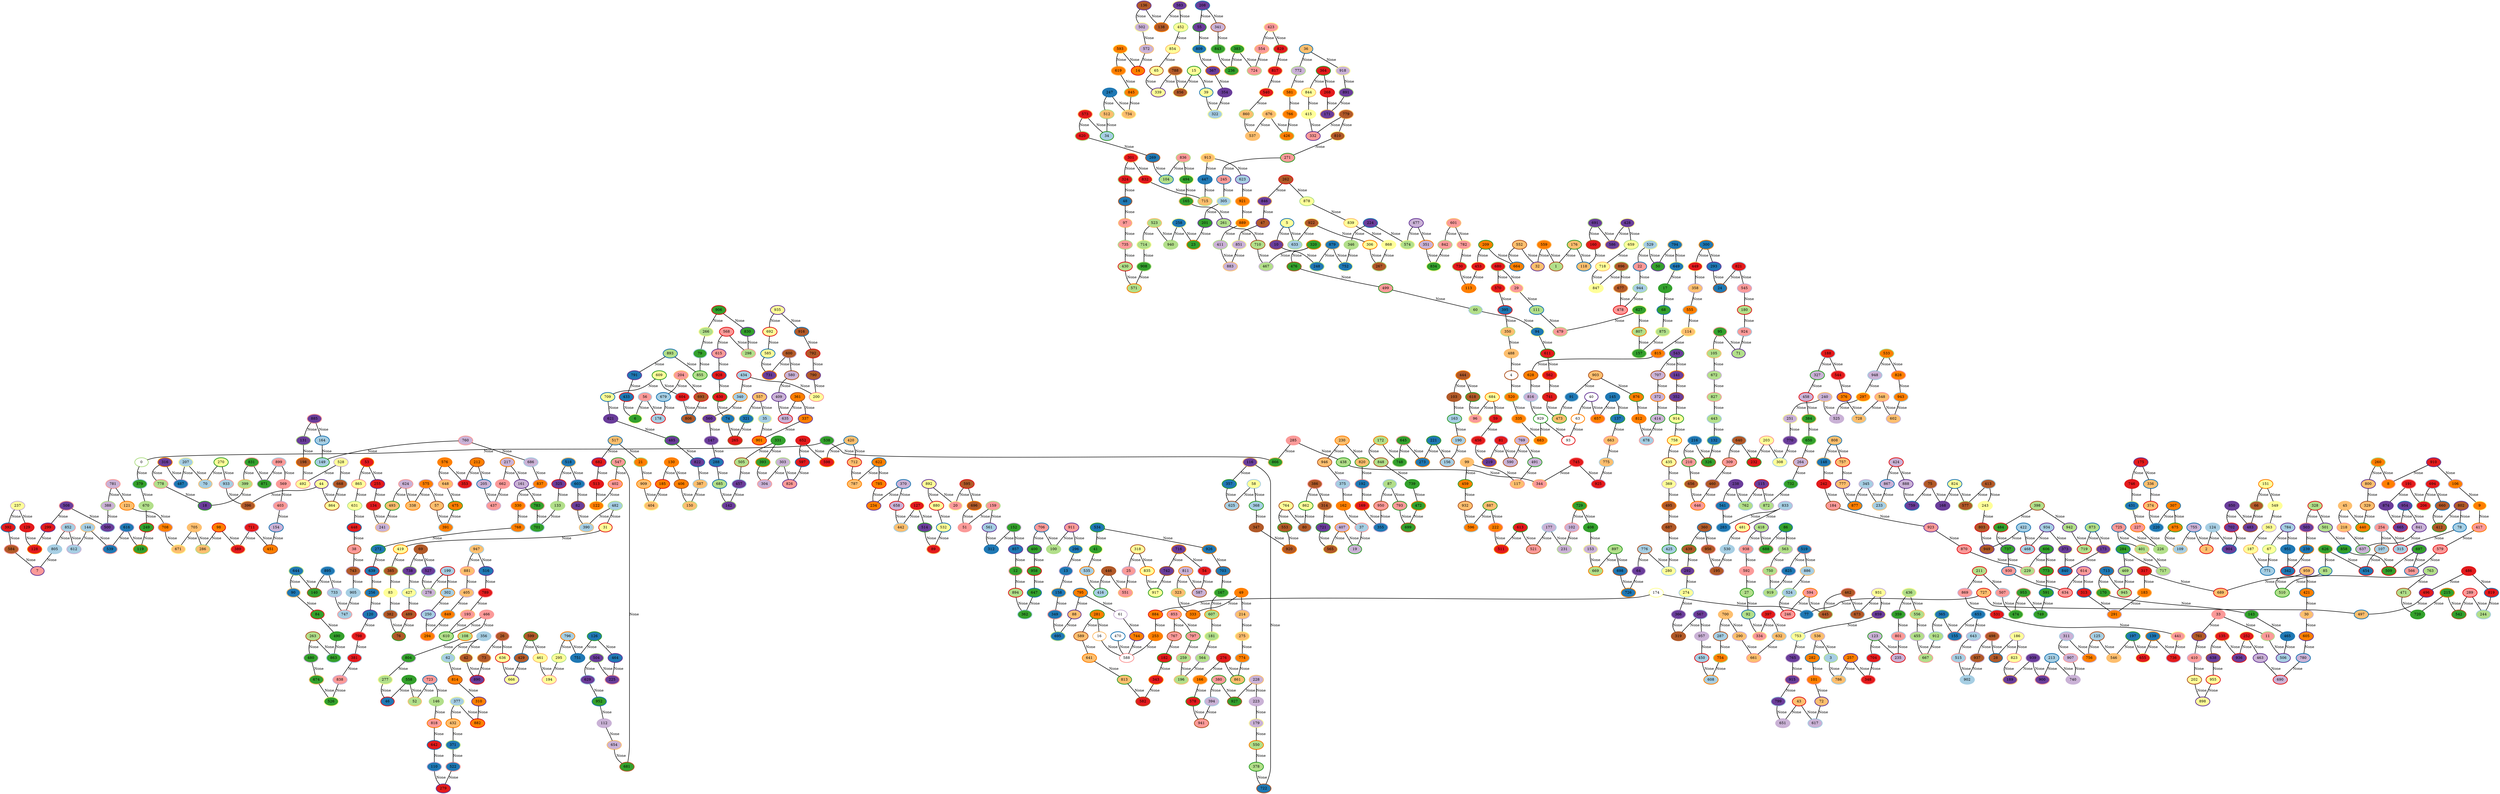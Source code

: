 graph G {
    0 [penwidth=3,label="0",color=3, colorscheme=paired12]
    1 [penwidth=3,label="1",color=12, colorscheme=paired12,style=filled,fillcolor=3]
    2 [penwidth=3,label="2",color=6, colorscheme=paired12,style=filled,fillcolor=7]
    3 [penwidth=3,label="3",color=3, colorscheme=paired12,style=filled,fillcolor=1]
    4 [penwidth=3,label="4",color=12, colorscheme=paired12]
    5 [penwidth=3,label="5",color=2, colorscheme=paired12,style=filled,fillcolor=11]
    6 [penwidth=3,label="6",color=11, colorscheme=paired12,style=filled,fillcolor=4]
    7 [penwidth=3,label="7",color=10, colorscheme=paired12,style=filled,fillcolor=5]
    8 [penwidth=3,label="8",color=5, colorscheme=paired12,style=filled,fillcolor=8]
    9 [penwidth=3,label="9",color=11, colorscheme=paired12,style=filled,fillcolor=8]
    10 [penwidth=3,label="10",color=12, colorscheme=paired12,style=filled,fillcolor=10]
    11 [penwidth=3,label="11",color=3, colorscheme=paired12,style=filled,fillcolor=5]
    12 [penwidth=3,label="12",color=5, colorscheme=paired12,style=filled,fillcolor=4]
    13 [penwidth=3,label="13",color=9, colorscheme=paired12,style=filled,fillcolor=2]
    14 [penwidth=3,label="14",color=6, colorscheme=paired12,style=filled,fillcolor=8]
    15 [penwidth=3,label="15",color=4, colorscheme=paired12,style=filled,fillcolor=11]
    16 [penwidth=3,label="16",color=7, colorscheme=paired12]
    17 [penwidth=3,label="17",color=4, colorscheme=paired12,style=filled,fillcolor=4]
    18 [penwidth=3,label="18",color=4, colorscheme=paired12,style=filled,fillcolor=10]
    19 [penwidth=3,label="19",color=4, colorscheme=paired12,style=filled,fillcolor=9]
    20 [penwidth=3,label="20",color=11, colorscheme=paired12,style=filled,fillcolor=5]
    21 [penwidth=3,label="21",color=3, colorscheme=paired12,style=filled,fillcolor=8]
    22 [penwidth=3,label="22",color=2, colorscheme=paired12,style=filled,fillcolor=5]
    23 [penwidth=3,label="23",color=8, colorscheme=paired12,style=filled,fillcolor=4]
    24 [penwidth=3,label="24",color=12, colorscheme=paired12,style=filled,fillcolor=2]
    25 [penwidth=3,label="25",color=9, colorscheme=paired12,style=filled,fillcolor=5]
    26 [penwidth=3,label="26",color=5, colorscheme=paired12,style=filled,fillcolor=12]
    27 [penwidth=3,label="27",color=4, colorscheme=paired12,style=filled,fillcolor=3]
    28 [penwidth=3,label="28",color=2, colorscheme=paired12,style=filled,fillcolor=12]
    29 [penwidth=3,label="29",color=11, colorscheme=paired12,style=filled,fillcolor=5]
    30 [penwidth=3,label="30",color=9, colorscheme=paired12,style=filled,fillcolor=7]
    31 [penwidth=3,label="31",color=6, colorscheme=paired12,style=filled,fillcolor=11]
    32 [penwidth=3,label="32",color=10, colorscheme=paired12,style=filled,fillcolor=7]
    33 [penwidth=3,label="33",color=5, colorscheme=paired12,style=filled,fillcolor=5]
    34 [penwidth=3,label="34",color=4, colorscheme=paired12,style=filled,fillcolor=1]
    35 [penwidth=3,label="35",color=11, colorscheme=paired12,style=filled,fillcolor=1]
    36 [penwidth=3,label="36",color=2, colorscheme=paired12,style=filled,fillcolor=7]
    37 [penwidth=3,label="37",color=5, colorscheme=paired12,style=filled,fillcolor=1]
    38 [penwidth=3,label="38",color=12, colorscheme=paired12,style=filled,fillcolor=5]
    39 [penwidth=3,label="39",color=2, colorscheme=paired12,style=filled,fillcolor=11]
    40 [penwidth=3,label="40",color=10, colorscheme=paired12]
    41 [penwidth=3,label="41",color=11, colorscheme=paired12,style=filled,fillcolor=4]
    42 [penwidth=3,label="42",color=11, colorscheme=paired12,style=filled,fillcolor=12]
    43 [penwidth=3,label="43",color=6, colorscheme=paired12,style=filled,fillcolor=7]
    44 [penwidth=3,label="44",color=10, colorscheme=paired12,style=filled,fillcolor=11]
    45 [penwidth=3,label="45",color=7, colorscheme=paired12,style=filled,fillcolor=7]
    46 [penwidth=3,label="46",color=6, colorscheme=paired12,style=filled,fillcolor=2]
    47 [penwidth=3,label="47",color=10, colorscheme=paired12,style=filled,fillcolor=12]
    48 [penwidth=3,label="48",color=12, colorscheme=paired12,style=filled,fillcolor=2]
    49 [penwidth=3,label="49",color=8, colorscheme=paired12,style=filled,fillcolor=8]
    50 [penwidth=3,label="50",color=10, colorscheme=paired12,style=filled,fillcolor=4]
    51 [penwidth=3,label="51",color=5, colorscheme=paired12,style=filled,fillcolor=5]
    52 [penwidth=3,label="52",color=7, colorscheme=paired12,style=filled,fillcolor=3]
    53 [penwidth=3,label="53",color=8, colorscheme=paired12,style=filled,fillcolor=6]
    54 [penwidth=3,label="54",color=9, colorscheme=paired12,style=filled,fillcolor=6]
    55 [penwidth=3,label="55",color=4, colorscheme=paired12,style=filled,fillcolor=10]
    56 [penwidth=3,label="56",color=1, colorscheme=paired12,style=filled,fillcolor=5]
    57 [penwidth=3,label="57",color=12, colorscheme=paired12,style=filled,fillcolor=7]
    58 [penwidth=3,label="58",color=1, colorscheme=paired12,style=filled,fillcolor=11]
    59 [penwidth=3,label="59",color=3, colorscheme=paired12,style=filled,fillcolor=6]
    60 [penwidth=3,label="60",color=1, colorscheme=paired12,style=filled,fillcolor=3]
    61 [penwidth=3,label="61",color=9, colorscheme=paired12]
    62 [penwidth=3,label="62",color=3, colorscheme=paired12,style=filled,fillcolor=1]
    63 [penwidth=3,label="63",color=8, colorscheme=paired12]
    64 [penwidth=3,label="64",color=9, colorscheme=paired12,style=filled,fillcolor=10]
    65 [penwidth=3,label="65",color=12, colorscheme=paired12,style=filled,fillcolor=11]
    66 [penwidth=3,label="66",color=3, colorscheme=paired12,style=filled,fillcolor=12]
    67 [penwidth=3,label="67",color=3, colorscheme=paired12,style=filled,fillcolor=11]
    68 [penwidth=3,label="68",color=2, colorscheme=paired12,style=filled,fillcolor=4]
    69 [penwidth=3,label="69",color=12, colorscheme=paired12,style=filled,fillcolor=12]
    70 [penwidth=3,label="70",color=7, colorscheme=paired12,style=filled,fillcolor=1]
    71 [penwidth=3,label="71",color=10, colorscheme=paired12,style=filled,fillcolor=3]
    72 [penwidth=3,label="72",color=10, colorscheme=paired12,style=filled,fillcolor=7]
    73 [penwidth=3,label="73",color=7, colorscheme=paired12,style=filled,fillcolor=12]
    74 [penwidth=3,label="74",color=7, colorscheme=paired12,style=filled,fillcolor=2]
    75 [penwidth=3,label="75",color=9, colorscheme=paired12,style=filled,fillcolor=12]
    76 [penwidth=3,label="76",color=4, colorscheme=paired12,style=filled,fillcolor=12]
    77 [penwidth=3,label="77",color=1, colorscheme=paired12,style=filled,fillcolor=2]
    78 [penwidth=3,label="78",color=2, colorscheme=paired12,style=filled,fillcolor=1]
    79 [penwidth=3,label="79",color=1, colorscheme=paired12,style=filled,fillcolor=4]
    80 [penwidth=3,label="80",color=1, colorscheme=paired12,style=filled,fillcolor=12]
    81 [penwidth=3,label="81",color=9, colorscheme=paired12,style=filled,fillcolor=6]
    82 [penwidth=3,label="82",color=12, colorscheme=paired12,style=filled,fillcolor=10]
    83 [penwidth=3,label="83",color=11, colorscheme=paired12,style=filled,fillcolor=11]
    84 [penwidth=3,label="84",color=6, colorscheme=paired12,style=filled,fillcolor=4]
    85 [penwidth=3,label="85",color=2, colorscheme=paired12,style=filled,fillcolor=3]
    86 [penwidth=3,label="86",color=2, colorscheme=paired12,style=filled,fillcolor=4]
    87 [penwidth=3,label="87",color=1, colorscheme=paired12,style=filled,fillcolor=3]
    88 [penwidth=3,label="88",color=10, colorscheme=paired12,style=filled,fillcolor=7]
    89 [penwidth=3,label="89",color=7, colorscheme=paired12,style=filled,fillcolor=6]
    90 [penwidth=3,label="90",color=7, colorscheme=paired12,style=filled,fillcolor=2]
    91 [penwidth=3,label="91",color=1, colorscheme=paired12,style=filled,fillcolor=2]
    92 [penwidth=3,label="92",color=2, colorscheme=paired12,style=filled,fillcolor=3]
    93 [penwidth=3,label="93",color=6, colorscheme=paired12]
    94 [penwidth=3,label="94",color=11, colorscheme=paired12,style=filled,fillcolor=2]
    95 [penwidth=3,label="95",color=5, colorscheme=paired12,style=filled,fillcolor=4]
    96 [penwidth=3,label="96",color=11, colorscheme=paired12,style=filled,fillcolor=5]
    97 [penwidth=3,label="97",color=7, colorscheme=paired12,style=filled,fillcolor=5]
    98 [penwidth=3,label="98",color=6, colorscheme=paired12,style=filled,fillcolor=8]
    99 [penwidth=3,label="99",color=7, colorscheme=paired12,style=filled,fillcolor=7]
    100 [penwidth=3,label="100",color=3, colorscheme=paired12,style=filled,fillcolor=3]
    101 [penwidth=3,label="101",color=5, colorscheme=paired12,style=filled,fillcolor=8]
    102 [penwidth=3,label="102",color=5, colorscheme=paired12,style=filled,fillcolor=9]
    103 [penwidth=3,label="103",color=12, colorscheme=paired12,style=filled,fillcolor=12]
    104 [penwidth=3,label="104",color=2, colorscheme=paired12,style=filled,fillcolor=3]
    105 [penwidth=3,label="105",color=7, colorscheme=paired12,style=filled,fillcolor=3]
    106 [penwidth=3,label="106",color=9, colorscheme=paired12,style=filled,fillcolor=8]
    107 [penwidth=3,label="107",color=12, colorscheme=paired12,style=filled,fillcolor=1]
    108 [penwidth=3,label="108",color=8, colorscheme=paired12,style=filled,fillcolor=3]
    109 [penwidth=3,label="109",color=7, colorscheme=paired12,style=filled,fillcolor=1]
    110 [penwidth=3,label="110",color=9, colorscheme=paired12,style=filled,fillcolor=2]
    111 [penwidth=3,label="111",color=2, colorscheme=paired12,style=filled,fillcolor=3]
    112 [penwidth=3,label="112",color=9, colorscheme=paired12,style=filled,fillcolor=9]
    113 [penwidth=3,label="113",color=8, colorscheme=paired12,style=filled,fillcolor=8]
    114 [penwidth=3,label="114",color=11, colorscheme=paired12,style=filled,fillcolor=7]
    115 [penwidth=3,label="115",color=6, colorscheme=paired12,style=filled,fillcolor=10]
    116 [penwidth=3,label="116",color=7, colorscheme=paired12,style=filled,fillcolor=10]
    117 [penwidth=3,label="117",color=5, colorscheme=paired12,style=filled,fillcolor=7]
    118 [penwidth=3,label="118",color=2, colorscheme=paired12,style=filled,fillcolor=7]
    119 [penwidth=3,label="119",color=8, colorscheme=paired12,style=filled,fillcolor=4]
    120 [penwidth=3,label="120",color=10, colorscheme=paired12,style=filled,fillcolor=2]
    121 [penwidth=3,label="121",color=8, colorscheme=paired12,style=filled,fillcolor=7]
    122 [penwidth=3,label="122",color=11, colorscheme=paired12,style=filled,fillcolor=8]
    123 [penwidth=3,label="123",color=4, colorscheme=paired12,style=filled,fillcolor=9]
    124 [penwidth=3,label="124",color=1, colorscheme=paired12,style=filled,fillcolor=1]
    125 [penwidth=3,label="125",color=12, colorscheme=paired12,style=filled,fillcolor=1]
    126 [penwidth=3,label="126",color=4, colorscheme=paired12,style=filled,fillcolor=2]
    127 [penwidth=3,label="127",color=11, colorscheme=paired12,style=filled,fillcolor=6]
    128 [penwidth=3,label="128",color=8, colorscheme=paired12,style=filled,fillcolor=6]
    129 [penwidth=3,label="129",color=6, colorscheme=paired12,style=filled,fillcolor=6]
    130 [penwidth=3,label="130",color=8, colorscheme=paired12,style=filled,fillcolor=8]
    131 [penwidth=3,label="131",color=3, colorscheme=paired12,style=filled,fillcolor=10]
    132 [penwidth=3,label="132",color=3, colorscheme=paired12,style=filled,fillcolor=2]
    133 [penwidth=3,label="133",color=3, colorscheme=paired12,style=filled,fillcolor=3]
    134 [penwidth=3,label="134",color=12, colorscheme=paired12,style=filled,fillcolor=6]
    135 [penwidth=3,label="135",color=7, colorscheme=paired12,style=filled,fillcolor=6]
    136 [penwidth=3,label="136",color=10, colorscheme=paired12,style=filled,fillcolor=12]
    137 [penwidth=3,label="137",color=4, colorscheme=paired12,style=filled,fillcolor=2]
    138 [penwidth=3,label="138",color=8, colorscheme=paired12,style=filled,fillcolor=12]
    139 [penwidth=3,label="139",color=8, colorscheme=paired12,style=filled,fillcolor=2]
    140 [penwidth=3,label="140",color=12, colorscheme=paired12,style=filled,fillcolor=4]
    141 [penwidth=3,label="141",color=8, colorscheme=paired12,style=filled,fillcolor=10]
    142 [penwidth=3,label="142",color=3, colorscheme=paired12,style=filled,fillcolor=10]
    143 [penwidth=3,label="143",color=9, colorscheme=paired12,style=filled,fillcolor=4]
    144 [penwidth=3,label="144",color=7, colorscheme=paired12,style=filled,fillcolor=1]
    145 [penwidth=3,label="145",color=2, colorscheme=paired12,style=filled,fillcolor=2]
    146 [penwidth=3,label="146",color=3, colorscheme=paired12,style=filled,fillcolor=3]
    147 [penwidth=3,label="147",color=9, colorscheme=paired12,style=filled,fillcolor=10]
    148 [penwidth=3,label="148",color=7, colorscheme=paired12,style=filled,fillcolor=2]
    149 [penwidth=3,label="149",color=4, colorscheme=paired12,style=filled,fillcolor=1]
    150 [penwidth=3,label="150",color=3, colorscheme=paired12,style=filled,fillcolor=7]
    151 [penwidth=3,label="151",color=8, colorscheme=paired12,style=filled,fillcolor=11]
    152 [penwidth=3,label="152",color=9, colorscheme=paired12,style=filled,fillcolor=4]
    153 [penwidth=3,label="153",color=11, colorscheme=paired12,style=filled,fillcolor=9]
    154 [penwidth=3,label="154",color=2, colorscheme=paired12,style=filled,fillcolor=9]
    155 [penwidth=3,label="155",color=5, colorscheme=paired12,style=filled,fillcolor=2]
    156 [penwidth=3,label="156",color=12, colorscheme=paired12,style=filled,fillcolor=1]
    157 [penwidth=3,label="157",color=3, colorscheme=paired12,style=filled,fillcolor=4]
    158 [penwidth=3,label="158",color=7, colorscheme=paired12,style=filled,fillcolor=2]
    159 [penwidth=3,label="159",color=3, colorscheme=paired12,style=filled,fillcolor=5]
    160 [penwidth=3,label="160",color=12, colorscheme=paired12,style=filled,fillcolor=6]
    161 [penwidth=3,label="161",color=10, colorscheme=paired12,style=filled,fillcolor=9]
    162 [penwidth=3,label="162",color=8, colorscheme=paired12,style=filled,fillcolor=8]
    163 [penwidth=3,label="163",color=4, colorscheme=paired12,style=filled,fillcolor=1]
    164 [penwidth=3,label="164",color=2, colorscheme=paired12,style=filled,fillcolor=1]
    165 [penwidth=3,label="165",color=7, colorscheme=paired12,style=filled,fillcolor=4]
    166 [penwidth=3,label="166",color=7, colorscheme=paired12,style=filled,fillcolor=8]
    167 [penwidth=3,label="167",color=3, colorscheme=paired12,style=filled,fillcolor=4]
    168 [penwidth=3,label="168",color=10, colorscheme=paired12,style=filled,fillcolor=10]
    169 [penwidth=3,label="169",color=8, colorscheme=paired12,style=filled,fillcolor=6]
    170 [penwidth=3,label="170",color=7, colorscheme=paired12,style=filled,fillcolor=4]
    171 [penwidth=3,label="171",color=7, colorscheme=paired12,style=filled,fillcolor=10]
    172 [penwidth=3,label="172",color=8, colorscheme=paired12,style=filled,fillcolor=3]
    173 [penwidth=3,label="173",color=7, colorscheme=paired12,style=filled,fillcolor=10]
    174 [penwidth=3,label="174",color=11, colorscheme=paired12]
    175 [penwidth=3,label="175",color=10, colorscheme=paired12,style=filled,fillcolor=6]
    176 [penwidth=3,label="176",color=4, colorscheme=paired12,style=filled,fillcolor=7]
    177 [penwidth=3,label="177",color=1, colorscheme=paired12,style=filled,fillcolor=9]
    178 [penwidth=3,label="178",color=6, colorscheme=paired12,style=filled,fillcolor=1]
    179 [penwidth=3,label="179",color=11, colorscheme=paired12,style=filled,fillcolor=9]
    180 [penwidth=3,label="180",color=6, colorscheme=paired12,style=filled,fillcolor=3]
    181 [penwidth=3,label="181",color=11, colorscheme=paired12,style=filled,fillcolor=3]
    182 [penwidth=3,label="182",color=4, colorscheme=paired12,style=filled,fillcolor=6]
    183 [penwidth=3,label="183",color=7, colorscheme=paired12,style=filled,fillcolor=8]
    184 [penwidth=3,label="184",color=12, colorscheme=paired12,style=filled,fillcolor=5]
    185 [penwidth=3,label="185",color=6, colorscheme=paired12,style=filled,fillcolor=8]
    186 [penwidth=3,label="186",color=9, colorscheme=paired12,style=filled,fillcolor=11]
    187 [penwidth=3,label="187",color=7, colorscheme=paired12,style=filled,fillcolor=11]
    188 [penwidth=3,label="188",color=1, colorscheme=paired12,style=filled,fillcolor=6]
    189 [penwidth=3,label="189",color=7, colorscheme=paired12,style=filled,fillcolor=10]
    190 [penwidth=3,label="190",color=8, colorscheme=paired12,style=filled,fillcolor=1]
    191 [penwidth=3,label="191",color=5, colorscheme=paired12,style=filled,fillcolor=6]
    192 [penwidth=3,label="192",color=5, colorscheme=paired12,style=filled,fillcolor=2]
    193 [penwidth=3,label="193",color=7, colorscheme=paired12,style=filled,fillcolor=5]
    194 [penwidth=3,label="194",color=5, colorscheme=paired12,style=filled,fillcolor=11]
    195 [penwidth=3,label="195",color=9, colorscheme=paired12,style=filled,fillcolor=12]
    196 [penwidth=3,label="196",color=7, colorscheme=paired12,style=filled,fillcolor=3]
    197 [penwidth=3,label="197",color=4, colorscheme=paired12,style=filled,fillcolor=2]
    198 [penwidth=3,label="198",color=8, colorscheme=paired12,style=filled,fillcolor=12]
    199 [penwidth=3,label="199",color=6, colorscheme=paired12,style=filled,fillcolor=1]
    200 [penwidth=3,label="200",color=5, colorscheme=paired12,style=filled,fillcolor=11]
    201 [penwidth=3,label="201",color=10, colorscheme=paired12,style=filled,fillcolor=4]
    202 [penwidth=3,label="202",color=12, colorscheme=paired12,style=filled,fillcolor=11]
    203 [penwidth=3,label="203",color=5, colorscheme=paired12,style=filled,fillcolor=11]
    204 [penwidth=3,label="204",color=7, colorscheme=paired12,style=filled,fillcolor=5]
    205 [penwidth=3,label="205",color=2, colorscheme=paired12,style=filled,fillcolor=9]
    206 [penwidth=3,label="206",color=3, colorscheme=paired12,style=filled,fillcolor=6]
    207 [penwidth=3,label="207",color=11, colorscheme=paired12,style=filled,fillcolor=1]
    208 [penwidth=3,label="208",color=2, colorscheme=paired12,style=filled,fillcolor=10]
    209 [penwidth=3,label="209",color=4, colorscheme=paired12,style=filled,fillcolor=8]
    210 [penwidth=3,label="210",color=4, colorscheme=paired12,style=filled,fillcolor=5]
    211 [penwidth=3,label="211",color=6, colorscheme=paired12,style=filled,fillcolor=3]
    212 [penwidth=3,label="212",color=12, colorscheme=paired12,style=filled,fillcolor=8]
    213 [penwidth=3,label="213",color=2, colorscheme=paired12,style=filled,fillcolor=1]
    214 [penwidth=3,label="214",color=9, colorscheme=paired12,style=filled,fillcolor=7]
    215 [penwidth=3,label="215",color=8, colorscheme=paired12,style=filled,fillcolor=4]
    216 [penwidth=3,label="216",color=1, colorscheme=paired12,style=filled,fillcolor=2]
    217 [penwidth=3,label="217",color=8, colorscheme=paired12,style=filled,fillcolor=9]
    218 [penwidth=3,label="218",color=5, colorscheme=paired12,style=filled,fillcolor=7]
    219 [penwidth=3,label="219",color=8, colorscheme=paired12,style=filled,fillcolor=10]
    220 [penwidth=3,label="220",color=1, colorscheme=paired12,style=filled,fillcolor=2]
    221 [penwidth=3,label="221",color=4, colorscheme=paired12,style=filled,fillcolor=2]
    222 [penwidth=3,label="222",color=5, colorscheme=paired12,style=filled,fillcolor=8]
    223 [penwidth=3,label="223",color=9, colorscheme=paired12,style=filled,fillcolor=9]
    224 [penwidth=3,label="224",color=2, colorscheme=paired12,style=filled,fillcolor=10]
    225 [penwidth=3,label="225",color=5, colorscheme=paired12,style=filled,fillcolor=10]
    226 [penwidth=3,label="226",color=3, colorscheme=paired12,style=filled,fillcolor=3]
    227 [penwidth=3,label="227",color=8, colorscheme=paired12,style=filled,fillcolor=5]
    228 [penwidth=3,label="228",color=7, colorscheme=paired12,style=filled,fillcolor=9]
    229 [penwidth=3,label="229",color=5, colorscheme=paired12,style=filled,fillcolor=3]
    230 [penwidth=3,label="230",color=8, colorscheme=paired12,style=filled,fillcolor=7]
    231 [penwidth=3,label="231",color=3, colorscheme=paired12,style=filled,fillcolor=9]
    232 [penwidth=3,label="232",color=4, colorscheme=paired12,style=filled,fillcolor=6]
    233 [penwidth=3,label="233",color=7, colorscheme=paired12,style=filled,fillcolor=1]
    234 [penwidth=3,label="234",color=10, colorscheme=paired12,style=filled,fillcolor=8]
    235 [penwidth=3,label="235",color=6, colorscheme=paired12,style=filled,fillcolor=9]
    236 [penwidth=3,label="236",color=7, colorscheme=paired12,style=filled,fillcolor=4]
    237 [penwidth=3,label="237",color=9, colorscheme=paired12,style=filled,fillcolor=11]
    238 [penwidth=3,label="238",color=10, colorscheme=paired12,style=filled,fillcolor=10]
    239 [penwidth=3,label="239",color=8, colorscheme=paired12,style=filled,fillcolor=2]
    240 [penwidth=3,label="240",color=7, colorscheme=paired12,style=filled,fillcolor=9]
    241 [penwidth=3,label="241",color=7, colorscheme=paired12,style=filled,fillcolor=9]
    242 [penwidth=3,label="242",color=6, colorscheme=paired12,style=filled,fillcolor=6]
    243 [penwidth=3,label="243",color=11, colorscheme=paired12,style=filled,fillcolor=11]
    244 [penwidth=3,label="244",color=1, colorscheme=paired12,style=filled,fillcolor=3]
    245 [penwidth=3,label="245",color=2, colorscheme=paired12,style=filled,fillcolor=5]
    246 [penwidth=3,label="246",color=6, colorscheme=paired12,style=filled,fillcolor=5]
    247 [penwidth=3,label="247",color=2, colorscheme=paired12,style=filled,fillcolor=2]
    248 [penwidth=3,label="248",color=3, colorscheme=paired12,style=filled,fillcolor=2]
    249 [penwidth=3,label="249",color=6, colorscheme=paired12,style=filled,fillcolor=4]
    250 [penwidth=3,label="250",color=10, colorscheme=paired12,style=filled,fillcolor=1]
    251 [penwidth=3,label="251",color=11, colorscheme=paired12,style=filled,fillcolor=9]
    252 [penwidth=3,label="252",color=11, colorscheme=paired12,style=filled,fillcolor=6]
    253 [penwidth=3,label="253",color=8, colorscheme=paired12,style=filled,fillcolor=8]
    254 [penwidth=3,label="254",color=1, colorscheme=paired12,style=filled,fillcolor=5]
    255 [penwidth=3,label="255",color=10, colorscheme=paired12,style=filled,fillcolor=6]
    256 [penwidth=3,label="256",color=8, colorscheme=paired12,style=filled,fillcolor=2]
    257 [penwidth=3,label="257",color=10, colorscheme=paired12,style=filled,fillcolor=8]
    258 [penwidth=3,label="258",color=11, colorscheme=paired12,style=filled,fillcolor=2]
    259 [penwidth=3,label="259",color=5, colorscheme=paired12,style=filled,fillcolor=3]
    260 [penwidth=3,label="260",color=3, colorscheme=paired12,style=filled,fillcolor=8]
    261 [penwidth=3,label="261",color=10, colorscheme=paired12,style=filled,fillcolor=3]
    262 [penwidth=3,label="262",color=6, colorscheme=paired12,style=filled,fillcolor=12]
    263 [penwidth=3,label="263",color=12, colorscheme=paired12,style=filled,fillcolor=3]
    264 [penwidth=3,label="264",color=12, colorscheme=paired12,style=filled,fillcolor=9]
    265 [penwidth=3,label="265",color=12, colorscheme=paired12,style=filled,fillcolor=6]
    266 [penwidth=3,label="266",color=11, colorscheme=paired12,style=filled,fillcolor=3]
    267 [penwidth=3,label="267",color=3, colorscheme=paired12,style=filled,fillcolor=12]
    268 [penwidth=3,label="268",color=6, colorscheme=paired12,style=filled,fillcolor=6]
    269 [penwidth=3,label="269",color=12, colorscheme=paired12,style=filled,fillcolor=2]
    270 [penwidth=3,label="270",color=4, colorscheme=paired12,style=filled,fillcolor=11]
    271 [penwidth=3,label="271",color=4, colorscheme=paired12,style=filled,fillcolor=5]
    272 [penwidth=3,label="272",color=4, colorscheme=paired12,style=filled,fillcolor=2]
    273 [penwidth=3,label="273",color=8, colorscheme=paired12,style=filled,fillcolor=2]
    274 [penwidth=3,label="274",color=1, colorscheme=paired12,style=filled,fillcolor=11]
    275 [penwidth=3,label="275",color=11, colorscheme=paired12,style=filled,fillcolor=7]
    276 [penwidth=3,label="276",color=12, colorscheme=paired12,style=filled,fillcolor=6]
    277 [penwidth=3,label="277",color=11, colorscheme=paired12,style=filled,fillcolor=3]
    278 [penwidth=3,label="278",color=3, colorscheme=paired12,style=filled,fillcolor=9]
    279 [penwidth=3,label="279",color=10, colorscheme=paired12,style=filled,fillcolor=6]
    280 [penwidth=3,label="280",color=1, colorscheme=paired12,style=filled,fillcolor=11]
    281 [penwidth=3,label="281",color=4, colorscheme=paired12,style=filled,fillcolor=8]
    282 [penwidth=3,label="282",color=2, colorscheme=paired12,style=filled,fillcolor=8]
    283 [penwidth=3,label="283",color=1, colorscheme=paired12,style=filled,fillcolor=2]
    284 [penwidth=3,label="284",color=2, colorscheme=paired12,style=filled,fillcolor=4]
    285 [penwidth=3,label="285",color=5, colorscheme=paired12,style=filled,fillcolor=5]
    286 [penwidth=3,label="286",color=3, colorscheme=paired12,style=filled,fillcolor=7]
    287 [penwidth=3,label="287",color=12, colorscheme=paired12,style=filled,fillcolor=1]
    288 [penwidth=3,label="288",color=10, colorscheme=paired12,style=filled,fillcolor=2]
    289 [penwidth=3,label="289",color=6, colorscheme=paired12,style=filled,fillcolor=5]
    290 [penwidth=3,label="290",color=9, colorscheme=paired12,style=filled,fillcolor=7]
    291 [penwidth=3,label="291",color=9, colorscheme=paired12,style=filled,fillcolor=8]
    292 [penwidth=3,label="292",color=11, colorscheme=paired12,style=filled,fillcolor=10]
    293 [penwidth=3,label="293",color=10, colorscheme=paired12,style=filled,fillcolor=2]
    294 [penwidth=3,label="294",color=5, colorscheme=paired12,style=filled,fillcolor=8]
    295 [penwidth=3,label="295",color=3, colorscheme=paired12,style=filled,fillcolor=11]
    296 [penwidth=3,label="296",color=11, colorscheme=paired12,style=filled,fillcolor=2]
    297 [penwidth=3,label="297",color=11, colorscheme=paired12,style=filled,fillcolor=8]
    298 [penwidth=3,label="298",color=5, colorscheme=paired12,style=filled,fillcolor=3]
    299 [penwidth=3,label="299",color=10, colorscheme=paired12,style=filled,fillcolor=6]
    300 [penwidth=3,label="300",color=8, colorscheme=paired12,style=filled,fillcolor=2]
    301 [penwidth=3,label="301",color=7, colorscheme=paired12,style=filled,fillcolor=6]
    302 [penwidth=3,label="302",color=8, colorscheme=paired12,style=filled,fillcolor=1]
    303 [penwidth=3,label="303",color=3, colorscheme=paired12,style=filled,fillcolor=9]
    304 [penwidth=3,label="304",color=5, colorscheme=paired12,style=filled,fillcolor=9]
    305 [penwidth=3,label="305",color=11, colorscheme=paired12,style=filled,fillcolor=1]
    306 [penwidth=3,label="306",color=8, colorscheme=paired12,style=filled,fillcolor=11]
    307 [penwidth=3,label="307",color=2, colorscheme=paired12,style=filled,fillcolor=8]
    308 [penwidth=3,label="308",color=1, colorscheme=paired12,style=filled,fillcolor=11]
    309 [penwidth=3,label="309",color=12, colorscheme=paired12,style=filled,fillcolor=5]
    310 [penwidth=3,label="310",color=10, colorscheme=paired12,style=filled,fillcolor=8]
    311 [penwidth=3,label="311",color=1, colorscheme=paired12,style=filled,fillcolor=9]
    312 [penwidth=3,label="312",color=2, colorscheme=paired12,style=filled,fillcolor=2]
    313 [penwidth=3,label="313",color=2, colorscheme=paired12,style=filled,fillcolor=6]
    314 [penwidth=3,label="314",color=7, colorscheme=paired12,style=filled,fillcolor=12]
    315 [penwidth=3,label="315",color=6, colorscheme=paired12,style=filled,fillcolor=1]
    316 [penwidth=3,label="316",color=8, colorscheme=paired12,style=filled,fillcolor=10]
    317 [penwidth=3,label="317",color=12, colorscheme=paired12,style=filled,fillcolor=6]
    318 [penwidth=3,label="318",color=12, colorscheme=paired12,style=filled,fillcolor=11]
    319 [penwidth=3,label="319",color=12, colorscheme=paired12,style=filled,fillcolor=12]
    320 [penwidth=3,label="320",color=8, colorscheme=paired12,style=filled,fillcolor=4]
    321 [penwidth=3,label="321",color=3, colorscheme=paired12,style=filled,fillcolor=2]
    322 [penwidth=3,label="322",color=11, colorscheme=paired12,style=filled,fillcolor=1]
    323 [penwidth=3,label="323",color=3, colorscheme=paired12,style=filled,fillcolor=7]
    324 [penwidth=3,label="324",color=3, colorscheme=paired12,style=filled,fillcolor=6]
    325 [penwidth=3,label="325",color=6, colorscheme=paired12,style=filled,fillcolor=10]
    326 [penwidth=3,label="326",color=12, colorscheme=paired12,style=filled,fillcolor=4]
    327 [penwidth=3,label="327",color=4, colorscheme=paired12,style=filled,fillcolor=9]
    328 [penwidth=3,label="328",color=6, colorscheme=paired12,style=filled,fillcolor=3]
    329 [penwidth=3,label="329",color=12, colorscheme=paired12,style=filled,fillcolor=7]
    330 [penwidth=3,label="330",color=5, colorscheme=paired12,style=filled,fillcolor=8]
    331 [penwidth=3,label="331",color=4, colorscheme=paired12,style=filled,fillcolor=4]
    332 [penwidth=3,label="332",color=10, colorscheme=paired12,style=filled,fillcolor=5]
    333 [penwidth=3,label="333",color=12, colorscheme=paired12,style=filled,fillcolor=8]
    334 [penwidth=3,label="334",color=11, colorscheme=paired12,style=filled,fillcolor=5]
    335 [penwidth=3,label="335",color=7, colorscheme=paired12,style=filled,fillcolor=8]
    336 [penwidth=3,label="336",color=2, colorscheme=paired12,style=filled,fillcolor=7]
    337 [penwidth=3,label="337",color=10, colorscheme=paired12,style=filled,fillcolor=8]
    338 [penwidth=3,label="338",color=8, colorscheme=paired12,style=filled,fillcolor=7]
    339 [penwidth=3,label="339",color=10, colorscheme=paired12,style=filled,fillcolor=11]
    340 [penwidth=3,label="340",color=8, colorscheme=paired12,style=filled,fillcolor=1]
    341 [penwidth=3,label="341",color=12, colorscheme=paired12,style=filled,fillcolor=9]
    342 [penwidth=3,label="342",color=6, colorscheme=paired12,style=filled,fillcolor=2]
    343 [penwidth=3,label="343",color=8, colorscheme=paired12,style=filled,fillcolor=6]
    344 [penwidth=3,label="344",color=7, colorscheme=paired12,style=filled,fillcolor=5]
    345 [penwidth=3,label="345",color=9, colorscheme=paired12,style=filled,fillcolor=1]
    346 [penwidth=3,label="346",color=3, colorscheme=paired12,style=filled,fillcolor=3]
    347 [penwidth=3,label="347",color=12, colorscheme=paired12,style=filled,fillcolor=12]
    348 [penwidth=3,label="348",color=5, colorscheme=paired12,style=filled,fillcolor=6]
    349 [penwidth=3,label="349",color=5, colorscheme=paired12,style=filled,fillcolor=2]
    350 [penwidth=3,label="350",color=3, colorscheme=paired12,style=filled,fillcolor=7]
    351 [penwidth=3,label="351",color=8, colorscheme=paired12,style=filled,fillcolor=9]
    352 [penwidth=3,label="352",color=12, colorscheme=paired12,style=filled,fillcolor=10]
    353 [penwidth=3,label="353",color=9, colorscheme=paired12,style=filled,fillcolor=6]
    354 [penwidth=3,label="354",color=10, colorscheme=paired12,style=filled,fillcolor=10]
    355 [penwidth=3,label="355",color=9, colorscheme=paired12,style=filled,fillcolor=2]
    356 [penwidth=3,label="356",color=1, colorscheme=paired12,style=filled,fillcolor=1]
    357 [penwidth=3,label="357",color=4, colorscheme=paired12,style=filled,fillcolor=2]
    358 [penwidth=3,label="358",color=9, colorscheme=paired12,style=filled,fillcolor=7]
    359 [penwidth=3,label="359",color=9, colorscheme=paired12,style=filled,fillcolor=4]
    360 [penwidth=3,label="360",color=2, colorscheme=paired12,style=filled,fillcolor=12]
    361 [penwidth=3,label="361",color=12, colorscheme=paired12,style=filled,fillcolor=8]
    362 [penwidth=3,label="362",color=1, colorscheme=paired12,style=filled,fillcolor=4]
    363 [penwidth=3,label="363",color=9, colorscheme=paired12,style=filled,fillcolor=11]
    364 [penwidth=3,label="364",color=4, colorscheme=paired12,style=filled,fillcolor=6]
    365 [penwidth=3,label="365",color=3, colorscheme=paired12,style=filled,fillcolor=2]
    366 [penwidth=3,label="366",color=9, colorscheme=paired12,style=filled,fillcolor=10]
    367 [penwidth=3,label="367",color=8, colorscheme=paired12,style=filled,fillcolor=10]
    368 [penwidth=3,label="368",color=4, colorscheme=paired12,style=filled,fillcolor=1]
    369 [penwidth=3,label="369",color=9, colorscheme=paired12,style=filled,fillcolor=11]
    370 [penwidth=3,label="370",color=2, colorscheme=paired12,style=filled,fillcolor=9]
    371 [penwidth=3,label="371",color=3, colorscheme=paired12,style=filled,fillcolor=2]
    372 [penwidth=3,label="372",color=8, colorscheme=paired12,style=filled,fillcolor=9]
    373 [penwidth=3,label="373",color=11, colorscheme=paired12,style=filled,fillcolor=10]
    374 [penwidth=3,label="374",color=6, colorscheme=paired12,style=filled,fillcolor=7]
    375 [penwidth=3,label="375",color=9, colorscheme=paired12,style=filled,fillcolor=1]
    376 [penwidth=3,label="376",color=10, colorscheme=paired12,style=filled,fillcolor=8]
    377 [penwidth=3,label="377",color=11, colorscheme=paired12,style=filled,fillcolor=1]
    378 [penwidth=3,label="378",color=4, colorscheme=paired12,style=filled,fillcolor=3]
    379 [penwidth=3,label="379",color=1, colorscheme=paired12,style=filled,fillcolor=4]
    380 [penwidth=3,label="380",color=4, colorscheme=paired12,style=filled,fillcolor=5]
    381 [penwidth=3,label="381",color=1, colorscheme=paired12,style=filled,fillcolor=6]
    382 [penwidth=3,label="382",color=1, colorscheme=paired12,style=filled,fillcolor=12]
    383 [penwidth=3,label="383",color=11, colorscheme=paired12,style=filled,fillcolor=4]
    384 [penwidth=3,label="384",color=7, colorscheme=paired12,style=filled,fillcolor=4]
    385 [penwidth=3,label="385",color=3, colorscheme=paired12,style=filled,fillcolor=12]
    386 [penwidth=3,label="386",color=5, colorscheme=paired12,style=filled,fillcolor=12]
    387 [penwidth=3,label="387",color=1, colorscheme=paired12,style=filled,fillcolor=7]
    388 [penwidth=3,label="388",color=3, colorscheme=paired12,style=filled,fillcolor=9]
    389 [penwidth=3,label="389",color=7, colorscheme=paired12,style=filled,fillcolor=6]
    390 [penwidth=3,label="390",color=7, colorscheme=paired12,style=filled,fillcolor=1]
    391 [penwidth=3,label="391",color=1, colorscheme=paired12,style=filled,fillcolor=8]
    392 [penwidth=3,label="392",color=2, colorscheme=paired12,style=filled,fillcolor=6]
    393 [penwidth=3,label="393",color=8, colorscheme=paired12,style=filled,fillcolor=4]
    394 [penwidth=3,label="394",color=1, colorscheme=paired12,style=filled,fillcolor=9]
    395 [penwidth=3,label="395",color=6, colorscheme=paired12,style=filled,fillcolor=2]
    396 [penwidth=3,label="396",color=7, colorscheme=paired12,style=filled,fillcolor=12]
    397 [penwidth=3,label="397",color=9, colorscheme=paired12,style=filled,fillcolor=6]
    398 [penwidth=3,label="398",color=12, colorscheme=paired12,style=filled,fillcolor=3]
    399 [penwidth=3,label="399",color=7, colorscheme=paired12,style=filled,fillcolor=3]
    400 [penwidth=3,label="400",color=10, colorscheme=paired12,style=filled,fillcolor=4]
    401 [penwidth=3,label="401",color=7, colorscheme=paired12,style=filled,fillcolor=3]
    402 [penwidth=3,label="402",color=8, colorscheme=paired12,style=filled,fillcolor=5]
    403 [penwidth=3,label="403",color=9, colorscheme=paired12,style=filled,fillcolor=5]
    404 [penwidth=3,label="404",color=11, colorscheme=paired12,style=filled,fillcolor=7]
    405 [penwidth=3,label="405",color=9, colorscheme=paired12,style=filled,fillcolor=7]
    406 [penwidth=3,label="406",color=12, colorscheme=paired12,style=filled,fillcolor=8]
    407 [penwidth=3,label="407",color=8, colorscheme=paired12,style=filled,fillcolor=9]
    408 [penwidth=3,label="408",color=4, colorscheme=paired12,style=filled,fillcolor=4]
    409 [penwidth=3,label="409",color=10, colorscheme=paired12,style=filled,fillcolor=9]
    410 [penwidth=3,label="410",color=9, colorscheme=paired12,style=filled,fillcolor=5]
    411 [penwidth=3,label="411",color=3, colorscheme=paired12,style=filled,fillcolor=9]
    412 [penwidth=3,label="412",color=4, colorscheme=paired12,style=filled,fillcolor=12]
    413 [penwidth=3,label="413",color=1, colorscheme=paired12,style=filled,fillcolor=12]
    414 [penwidth=3,label="414",color=4, colorscheme=paired12,style=filled,fillcolor=9]
    415 [penwidth=3,label="415",color=11, colorscheme=paired12,style=filled,fillcolor=11]
    416 [penwidth=3,label="416",color=4, colorscheme=paired12,style=filled,fillcolor=1]
    417 [penwidth=3,label="417",color=8, colorscheme=paired12,style=filled,fillcolor=5]
    418 [penwidth=3,label="418",color=10, colorscheme=paired12,style=filled,fillcolor=3]
    419 [penwidth=3,label="419",color=8, colorscheme=paired12,style=filled,fillcolor=11]
    420 [penwidth=3,label="420",color=2, colorscheme=paired12,style=filled,fillcolor=7]
    421 [penwidth=3,label="421",color=2, colorscheme=paired12,style=filled,fillcolor=8]
    422 [penwidth=3,label="422",color=2, colorscheme=paired12,style=filled,fillcolor=1]
    423 [penwidth=3,label="423",color=11, colorscheme=paired12,style=filled,fillcolor=5]
    424 [penwidth=3,label="424",color=6, colorscheme=paired12,style=filled,fillcolor=9]
    425 [penwidth=3,label="425",color=4, colorscheme=paired12,style=filled,fillcolor=1]
    426 [penwidth=3,label="426",color=3, colorscheme=paired12,style=filled,fillcolor=8]
    427 [penwidth=3,label="427",color=1, colorscheme=paired12,style=filled,fillcolor=11]
    428 [penwidth=3,label="428",color=11, colorscheme=paired12,style=filled,fillcolor=10]
    429 [penwidth=3,label="429",color=2, colorscheme=paired12,style=filled,fillcolor=12]
    430 [penwidth=3,label="430",color=6, colorscheme=paired12,style=filled,fillcolor=3]
    431 [penwidth=3,label="431",color=11, colorscheme=paired12,style=filled,fillcolor=2]
    432 [penwidth=3,label="432",color=8, colorscheme=paired12,style=filled,fillcolor=7]
    433 [penwidth=3,label="433",color=6, colorscheme=paired12,style=filled,fillcolor=2]
    434 [penwidth=3,label="434",color=6, colorscheme=paired12,style=filled,fillcolor=1]
    435 [penwidth=3,label="435",color=12, colorscheme=paired12,style=filled,fillcolor=11]
    436 [penwidth=3,label="436",color=11, colorscheme=paired12,style=filled,fillcolor=3]
    437 [penwidth=3,label="437",color=9, colorscheme=paired12,style=filled,fillcolor=5]
    438 [penwidth=3,label="438",color=4, colorscheme=paired12,style=filled,fillcolor=3]
    439 [penwidth=3,label="439",color=4, colorscheme=paired12,style=filled,fillcolor=12]
    440 [penwidth=3,label="440",color=4, colorscheme=paired12,style=filled,fillcolor=8]
    441 [penwidth=3,label="441",color=11, colorscheme=paired12,style=filled,fillcolor=5]
    442 [penwidth=3,label="442",color=1, colorscheme=paired12,style=filled,fillcolor=7]
    443 [penwidth=3,label="443",color=1, colorscheme=paired12,style=filled,fillcolor=3]
    444 [penwidth=3,label="444",color=8, colorscheme=paired12,style=filled,fillcolor=12]
    445 [penwidth=3,label="445",color=3, colorscheme=paired12,style=filled,fillcolor=12]
    446 [penwidth=3,label="446",color=12, colorscheme=paired12,style=filled,fillcolor=12]
    447 [penwidth=3,label="447",color=2, colorscheme=paired12,style=filled,fillcolor=2]
    448 [penwidth=3,label="448",color=2, colorscheme=paired12,style=filled,fillcolor=6]
    449 [penwidth=3,label="449",color=11, colorscheme=paired12,style=filled,fillcolor=6]
    450 [penwidth=3,label="450",color=6, colorscheme=paired12,style=filled,fillcolor=1]
    451 [penwidth=3,label="451",color=12, colorscheme=paired12,style=filled,fillcolor=8]
    452 [penwidth=3,label="452",color=3, colorscheme=paired12,style=filled,fillcolor=11]
    453 [penwidth=3,label="453",color=11, colorscheme=paired12,style=filled,fillcolor=6]
    454 [penwidth=3,label="454",color=6, colorscheme=paired12,style=filled,fillcolor=2]
    455 [penwidth=3,label="455",color=9, colorscheme=paired12,style=filled,fillcolor=3]
    456 [penwidth=3,label="456",color=5, colorscheme=paired12,style=filled,fillcolor=6]
    457 [penwidth=3,label="457",color=1, colorscheme=paired12,style=filled,fillcolor=10]
    458 [penwidth=3,label="458",color=6, colorscheme=paired12,style=filled,fillcolor=9]
    459 [penwidth=3,label="459",color=4, colorscheme=paired12,style=filled,fillcolor=8]
    460 [penwidth=3,label="460",color=9, colorscheme=paired12,style=filled,fillcolor=12]
    461 [penwidth=3,label="461",color=7, colorscheme=paired12,style=filled,fillcolor=11]
    462 [penwidth=3,label="462",color=5, colorscheme=paired12,style=filled,fillcolor=12]
    463 [penwidth=3,label="463",color=10, colorscheme=paired12,style=filled,fillcolor=9]
    464 [penwidth=3,label="464",color=10, colorscheme=paired12,style=filled,fillcolor=2]
    465 [penwidth=3,label="465",color=2, colorscheme=paired12,style=filled,fillcolor=2]
    466 [penwidth=3,label="466",color=5, colorscheme=paired12,style=filled,fillcolor=5]
    467 [penwidth=3,label="467",color=9, colorscheme=paired12,style=filled,fillcolor=3]
    468 [penwidth=3,label="468",color=6, colorscheme=paired12,style=filled,fillcolor=1]
    469 [penwidth=3,label="469",color=10, colorscheme=paired12,style=filled,fillcolor=3]
    470 [penwidth=3,label="470",color=2, colorscheme=paired12]
    471 [penwidth=3,label="471",color=12, colorscheme=paired12,style=filled,fillcolor=3]
    472 [penwidth=3,label="472",color=8, colorscheme=paired12,style=filled,fillcolor=4]
    473 [penwidth=3,label="473",color=4, colorscheme=paired12,style=filled,fillcolor=7]
    474 [penwidth=3,label="474",color=3, colorscheme=paired12,style=filled,fillcolor=4]
    475 [penwidth=3,label="475",color=4, colorscheme=paired12,style=filled,fillcolor=8]
    476 [penwidth=3,label="476",color=12, colorscheme=paired12,style=filled,fillcolor=4]
    477 [penwidth=3,label="477",color=10, colorscheme=paired12,style=filled,fillcolor=9]
    478 [penwidth=3,label="478",color=6, colorscheme=paired12,style=filled,fillcolor=5]
    479 [penwidth=3,label="479",color=3, colorscheme=paired12,style=filled,fillcolor=5]
    480 [penwidth=3,label="480",color=9, colorscheme=paired12,style=filled,fillcolor=4]
    481 [penwidth=3,label="481",color=6, colorscheme=paired12,style=filled,fillcolor=11]
    482 [penwidth=3,label="482",color=3, colorscheme=paired12,style=filled,fillcolor=1]
    483 [penwidth=3,label="483",color=12, colorscheme=paired12,style=filled,fillcolor=10]
    484 [penwidth=3,label="484",color=6, colorscheme=paired12,style=filled,fillcolor=4]
    485 [penwidth=3,label="485",color=4, colorscheme=paired12,style=filled,fillcolor=10]
    486 [penwidth=3,label="486",color=6, colorscheme=paired12,style=filled,fillcolor=6]
    487 [penwidth=3,label="487",color=9, colorscheme=paired12,style=filled,fillcolor=2]
    488 [penwidth=3,label="488",color=7, colorscheme=paired12,style=filled,fillcolor=7]
    489 [penwidth=3,label="489",color=6, colorscheme=paired12,style=filled,fillcolor=12]
    490 [penwidth=3,label="490",color=4, colorscheme=paired12,style=filled,fillcolor=4]
    491 [penwidth=3,label="491",color=4, colorscheme=paired12,style=filled,fillcolor=9]
    492 [penwidth=3,label="492",color=5, colorscheme=paired12,style=filled,fillcolor=11]
    493 [penwidth=3,label="493",color=4, colorscheme=paired12,style=filled,fillcolor=7]
    494 [penwidth=3,label="494",color=11, colorscheme=paired12,style=filled,fillcolor=4]
    495 [penwidth=3,label="495",color=8, colorscheme=paired12,style=filled,fillcolor=12]
    496 [penwidth=3,label="496",color=10, colorscheme=paired12,style=filled,fillcolor=6]
    497 [penwidth=3,label="497",color=2, colorscheme=paired12,style=filled,fillcolor=7]
    498 [penwidth=3,label="498",color=5, colorscheme=paired12,style=filled,fillcolor=12]
    499 [penwidth=3,label="499",color=4, colorscheme=paired12,style=filled,fillcolor=5]
    500 [penwidth=3,label="500",color=1, colorscheme=paired12,style=filled,fillcolor=10]
    501 [penwidth=3,label="501",color=10, colorscheme=paired12,style=filled,fillcolor=3]
    502 [penwidth=3,label="502",color=11, colorscheme=paired12,style=filled,fillcolor=9]
    503 [penwidth=3,label="503",color=5, colorscheme=paired12,style=filled,fillcolor=10]
    504 [penwidth=3,label="504",color=3, colorscheme=paired12,style=filled,fillcolor=10]
    505 [penwidth=3,label="505",color=12, colorscheme=paired12,style=filled,fillcolor=3]
    506 [penwidth=3,label="506",color=10, colorscheme=paired12,style=filled,fillcolor=1]
    507 [penwidth=3,label="507",color=1, colorscheme=paired12,style=filled,fillcolor=5]
    508 [penwidth=3,label="508",color=5, colorscheme=paired12,style=filled,fillcolor=10]
    509 [penwidth=3,label="509",color=6, colorscheme=paired12,style=filled,fillcolor=4]
    510 [penwidth=3,label="510",color=4, colorscheme=paired12,style=filled,fillcolor=3]
    511 [penwidth=3,label="511",color=8, colorscheme=paired12,style=filled,fillcolor=6]
    512 [penwidth=3,label="512",color=3, colorscheme=paired12,style=filled,fillcolor=7]
    513 [penwidth=3,label="513",color=6, colorscheme=paired12,style=filled,fillcolor=6]
    514 [penwidth=3,label="514",color=4, colorscheme=paired12,style=filled,fillcolor=10]
    515 [penwidth=3,label="515",color=5, colorscheme=paired12,style=filled,fillcolor=1]
    516 [penwidth=3,label="516",color=10, colorscheme=paired12,style=filled,fillcolor=2]
    517 [penwidth=3,label="517",color=2, colorscheme=paired12,style=filled,fillcolor=7]
    518 [penwidth=3,label="518",color=7, colorscheme=paired12,style=filled,fillcolor=2]
    519 [penwidth=3,label="519",color=5, colorscheme=paired12,style=filled,fillcolor=2]
    520 [penwidth=3,label="520",color=3, colorscheme=paired12,style=filled,fillcolor=8]
    521 [penwidth=3,label="521",color=12, colorscheme=paired12,style=filled,fillcolor=5]
    522 [penwidth=3,label="522",color=5, colorscheme=paired12,style=filled,fillcolor=2]
    523 [penwidth=3,label="523",color=7, colorscheme=paired12,style=filled,fillcolor=3]
    524 [penwidth=3,label="524",color=3, colorscheme=paired12,style=filled,fillcolor=1]
    525 [penwidth=3,label="525",color=9, colorscheme=paired12,style=filled,fillcolor=9]
    526 [penwidth=3,label="526",color=11, colorscheme=paired12,style=filled,fillcolor=4]
    527 [penwidth=3,label="527",color=1, colorscheme=paired12,style=filled,fillcolor=10]
    528 [penwidth=3,label="528",color=9, colorscheme=paired12,style=filled,fillcolor=11]
    529 [penwidth=3,label="529",color=11, colorscheme=paired12,style=filled,fillcolor=1]
    530 [penwidth=3,label="530",color=1, colorscheme=paired12,style=filled,fillcolor=1]
    531 [penwidth=3,label="531",color=1, colorscheme=paired12,style=filled,fillcolor=6]
    532 [penwidth=3,label="532",color=2, colorscheme=paired12,style=filled,fillcolor=11]
    533 [penwidth=3,label="533",color=3, colorscheme=paired12,style=filled,fillcolor=8]
    534 [penwidth=3,label="534",color=4, colorscheme=paired12,style=filled,fillcolor=2]
    535 [penwidth=3,label="535",color=8, colorscheme=paired12,style=filled,fillcolor=1]
    536 [penwidth=3,label="536",color=9, colorscheme=paired12,style=filled,fillcolor=7]
    537 [penwidth=3,label="537",color=7, colorscheme=paired12,style=filled,fillcolor=7]
    538 [penwidth=3,label="538",color=9, colorscheme=paired12,style=filled,fillcolor=4]
    539 [penwidth=3,label="539",color=5, colorscheme=paired12,style=filled,fillcolor=2]
    540 [penwidth=3,label="540",color=11, colorscheme=paired12,style=filled,fillcolor=6]
    541 [penwidth=3,label="541",color=5, colorscheme=paired12,style=filled,fillcolor=2]
    542 [penwidth=3,label="542",color=12, colorscheme=paired12,style=filled,fillcolor=4]
    543 [penwidth=3,label="543",color=4, colorscheme=paired12,style=filled,fillcolor=10]
    544 [penwidth=3,label="544",color=5, colorscheme=paired12,style=filled,fillcolor=6]
    545 [penwidth=3,label="545",color=9, colorscheme=paired12,style=filled,fillcolor=5]
    546 [penwidth=3,label="546",color=7, colorscheme=paired12,style=filled,fillcolor=7]
    547 [penwidth=3,label="547",color=4, colorscheme=paired12,style=filled,fillcolor=5]
    548 [penwidth=3,label="548",color=5, colorscheme=paired12,style=filled,fillcolor=7]
    549 [penwidth=3,label="549",color=11, colorscheme=paired12,style=filled,fillcolor=11]
    550 [penwidth=3,label="550",color=8, colorscheme=paired12,style=filled,fillcolor=3]
    551 [penwidth=3,label="551",color=7, colorscheme=paired12,style=filled,fillcolor=5]
    552 [penwidth=3,label="552",color=12, colorscheme=paired12,style=filled,fillcolor=7]
    553 [penwidth=3,label="553",color=4, colorscheme=paired12,style=filled,fillcolor=12]
    554 [penwidth=3,label="554",color=7, colorscheme=paired12,style=filled,fillcolor=5]
    555 [penwidth=3,label="555",color=1, colorscheme=paired12,style=filled,fillcolor=8]
    556 [penwidth=3,label="556",color=7, colorscheme=paired12,style=filled,fillcolor=3]
    557 [penwidth=3,label="557",color=10, colorscheme=paired12,style=filled,fillcolor=7]
    558 [penwidth=3,label="558",color=4, colorscheme=paired12,style=filled,fillcolor=4]
    559 [penwidth=3,label="559",color=7, colorscheme=paired12,style=filled,fillcolor=8]
    560 [penwidth=3,label="560",color=11, colorscheme=paired12,style=filled,fillcolor=10]
    561 [penwidth=3,label="561",color=10, colorscheme=paired12,style=filled,fillcolor=1]
    562 [penwidth=3,label="562",color=8, colorscheme=paired12,style=filled,fillcolor=6]
    563 [penwidth=3,label="563",color=9, colorscheme=paired12,style=filled,fillcolor=3]
    564 [penwidth=3,label="564",color=9, colorscheme=paired12,style=filled,fillcolor=3]
    565 [penwidth=3,label="565",color=11, colorscheme=paired12,style=filled,fillcolor=12]
    566 [penwidth=3,label="566",color=2, colorscheme=paired12,style=filled,fillcolor=5]
    567 [penwidth=3,label="567",color=1, colorscheme=paired12,style=filled,fillcolor=10]
    568 [penwidth=3,label="568",color=6, colorscheme=paired12,style=filled,fillcolor=5]
    569 [penwidth=3,label="569",color=5, colorscheme=paired12,style=filled,fillcolor=5]
    570 [penwidth=3,label="570",color=7, colorscheme=paired12,style=filled,fillcolor=6]
    571 [penwidth=3,label="571",color=8, colorscheme=paired12,style=filled,fillcolor=3]
    572 [penwidth=3,label="572",color=7, colorscheme=paired12,style=filled,fillcolor=9]
    573 [penwidth=3,label="573",color=7, colorscheme=paired12,style=filled,fillcolor=6]
    574 [penwidth=3,label="574",color=11, colorscheme=paired12,style=filled,fillcolor=3]
    575 [penwidth=3,label="575",color=9, colorscheme=paired12,style=filled,fillcolor=8]
    576 [penwidth=3,label="576",color=8, colorscheme=paired12,style=filled,fillcolor=8]
    577 [penwidth=3,label="577",color=3, colorscheme=paired12,style=filled,fillcolor=12]
    578 [penwidth=3,label="578",color=4, colorscheme=paired12,style=filled,fillcolor=6]
    579 [penwidth=3,label="579",color=6, colorscheme=paired12,style=filled,fillcolor=5]
    580 [penwidth=3,label="580",color=12, colorscheme=paired12,style=filled,fillcolor=9]
    581 [penwidth=3,label="581",color=11, colorscheme=paired12,style=filled,fillcolor=8]
    582 [penwidth=3,label="582",color=12, colorscheme=paired12,style=filled,fillcolor=6]
    583 [penwidth=3,label="583",color=11, colorscheme=paired12,style=filled,fillcolor=10]
    584 [penwidth=3,label="584",color=5, colorscheme=paired12,style=filled,fillcolor=12]
    585 [penwidth=3,label="585",color=2, colorscheme=paired12,style=filled,fillcolor=11]
    586 [penwidth=3,label="586",color=7, colorscheme=paired12,style=filled,fillcolor=10]
    587 [penwidth=3,label="587",color=12, colorscheme=paired12,style=filled,fillcolor=9]
    588 [penwidth=3,label="588",color=5, colorscheme=paired12]
    589 [penwidth=3,label="589",color=12, colorscheme=paired12,style=filled,fillcolor=7]
    590 [penwidth=3,label="590",color=12, colorscheme=paired12,style=filled,fillcolor=9]
    591 [penwidth=3,label="591",color=2, colorscheme=paired12,style=filled,fillcolor=4]
    592 [penwidth=3,label="592",color=5, colorscheme=paired12,style=filled,fillcolor=5]
    593 [penwidth=3,label="593",color=11, colorscheme=paired12,style=filled,fillcolor=8]
    594 [penwidth=3,label="594",color=8, colorscheme=paired12,style=filled,fillcolor=5]
    595 [penwidth=3,label="595",color=6, colorscheme=paired12,style=filled,fillcolor=12]
    596 [penwidth=3,label="596",color=1, colorscheme=paired12,style=filled,fillcolor=8]
    597 [penwidth=3,label="597",color=2, colorscheme=paired12,style=filled,fillcolor=6]
    598 [penwidth=3,label="598",color=8, colorscheme=paired12,style=filled,fillcolor=6]
    599 [penwidth=3,label="599",color=4, colorscheme=paired12,style=filled,fillcolor=12]
    600 [penwidth=3,label="600",color=9, colorscheme=paired12,style=filled,fillcolor=12]
    601 [penwidth=3,label="601",color=7, colorscheme=paired12,style=filled,fillcolor=5]
    602 [penwidth=3,label="602",color=9, colorscheme=paired12,style=filled,fillcolor=7]
    603 [penwidth=3,label="603",color=9, colorscheme=paired12,style=filled,fillcolor=2]
    604 [penwidth=3,label="604",color=1, colorscheme=paired12,style=filled,fillcolor=6]
    605 [penwidth=3,label="605",color=10, colorscheme=paired12,style=filled,fillcolor=8]
    606 [penwidth=3,label="606",color=10, colorscheme=paired12,style=filled,fillcolor=4]
    607 [penwidth=3,label="607",color=8, colorscheme=paired12,style=filled,fillcolor=3]
    608 [penwidth=3,label="608",color=8, colorscheme=paired12,style=filled,fillcolor=1]
    609 [penwidth=3,label="609",color=4, colorscheme=paired12,style=filled,fillcolor=11]
    610 [penwidth=3,label="610",color=4, colorscheme=paired12,style=filled,fillcolor=3]
    611 [penwidth=3,label="611",color=4, colorscheme=paired12,style=filled,fillcolor=6]
    612 [penwidth=3,label="612",color=9, colorscheme=paired12,style=filled,fillcolor=1]
    613 [penwidth=3,label="613",color=4, colorscheme=paired12,style=filled,fillcolor=6]
    614 [penwidth=3,label="614",color=10, colorscheme=paired12,style=filled,fillcolor=5]
    615 [penwidth=3,label="615",color=10, colorscheme=paired12,style=filled,fillcolor=5]
    616 [penwidth=3,label="616",color=9, colorscheme=paired12,style=filled,fillcolor=2]
    617 [penwidth=3,label="617",color=1, colorscheme=paired12,style=filled,fillcolor=9]
    618 [penwidth=3,label="618",color=4, colorscheme=paired12,style=filled,fillcolor=12]
    619 [penwidth=3,label="619",color=7, colorscheme=paired12,style=filled,fillcolor=8]
    620 [penwidth=3,label="620",color=3, colorscheme=paired12,style=filled,fillcolor=6]
    621 [penwidth=3,label="621",color=10, colorscheme=paired12,style=filled,fillcolor=10]
    622 [penwidth=3,label="622",color=2, colorscheme=paired12,style=filled,fillcolor=8]
    623 [penwidth=3,label="623",color=10, colorscheme=paired12,style=filled,fillcolor=1]
    624 [penwidth=3,label="624",color=5, colorscheme=paired12,style=filled,fillcolor=9]
    625 [penwidth=3,label="625",color=12, colorscheme=paired12,style=filled,fillcolor=1]
    626 [penwidth=3,label="626",color=7, colorscheme=paired12,style=filled,fillcolor=4]
    627 [penwidth=3,label="627",color=11, colorscheme=paired12,style=filled,fillcolor=4]
    628 [penwidth=3,label="628",color=12, colorscheme=paired12,style=filled,fillcolor=8]
    629 [penwidth=3,label="629",color=1, colorscheme=paired12,style=filled,fillcolor=10]
    630 [penwidth=3,label="630",color=4, colorscheme=paired12,style=filled,fillcolor=6]
    631 [penwidth=3,label="631",color=3, colorscheme=paired12,style=filled,fillcolor=11]
    632 [penwidth=3,label="632",color=1, colorscheme=paired12,style=filled,fillcolor=7]
    633 [penwidth=3,label="633",color=3, colorscheme=paired12,style=filled,fillcolor=1]
    634 [penwidth=3,label="634",color=6, colorscheme=paired12,style=filled,fillcolor=5]
    635 [penwidth=3,label="635",color=6, colorscheme=paired12,style=filled,fillcolor=9]
    636 [penwidth=3,label="636",color=6, colorscheme=paired12,style=filled,fillcolor=11]
    637 [penwidth=3,label="637",color=4, colorscheme=paired12,style=filled,fillcolor=9]
    638 [penwidth=3,label="638",color=12, colorscheme=paired12,style=filled,fillcolor=10]
    639 [penwidth=3,label="639",color=6, colorscheme=paired12,style=filled,fillcolor=2]
    640 [penwidth=3,label="640",color=1, colorscheme=paired12,style=filled,fillcolor=12]
    641 [penwidth=3,label="641",color=8, colorscheme=paired12,style=filled,fillcolor=7]
    642 [penwidth=3,label="642",color=2, colorscheme=paired12,style=filled,fillcolor=6]
    643 [penwidth=3,label="643",color=9, colorscheme=paired12,style=filled,fillcolor=1]
    644 [penwidth=3,label="644",color=3, colorscheme=paired12,style=filled,fillcolor=2]
    645 [penwidth=3,label="645",color=5, colorscheme=paired12,style=filled,fillcolor=4]
    646 [penwidth=3,label="646",color=8, colorscheme=paired12,style=filled,fillcolor=5]
    647 [penwidth=3,label="647",color=2, colorscheme=paired12,style=filled,fillcolor=4]
    648 [penwidth=3,label="648",color=5, colorscheme=paired12,style=filled,fillcolor=7]
    649 [penwidth=3,label="649",color=11, colorscheme=paired12,style=filled,fillcolor=2]
    650 [penwidth=3,label="650",color=3, colorscheme=paired12,style=filled,fillcolor=4]
    651 [penwidth=3,label="651",color=9, colorscheme=paired12,style=filled,fillcolor=9]
    652 [penwidth=3,label="652",color=6, colorscheme=paired12,style=filled,fillcolor=6]
    653 [penwidth=3,label="653",color=1, colorscheme=paired12,style=filled,fillcolor=2]
    654 [penwidth=3,label="654",color=7, colorscheme=paired12,style=filled,fillcolor=9]
    655 [penwidth=3,label="655",color=11, colorscheme=paired12,style=filled,fillcolor=6]
    656 [penwidth=3,label="656",color=11, colorscheme=paired12,style=filled,fillcolor=12]
    657 [penwidth=3,label="657",color=5, colorscheme=paired12,style=filled,fillcolor=8]
    658 [penwidth=3,label="658",color=6, colorscheme=paired12,style=filled,fillcolor=9]
    659 [penwidth=3,label="659",color=3, colorscheme=paired12,style=filled,fillcolor=11]
    660 [penwidth=3,label="660",color=2, colorscheme=paired12,style=filled,fillcolor=12]
    661 [penwidth=3,label="661",color=5, colorscheme=paired12,style=filled,fillcolor=7]
    662 [penwidth=3,label="662",color=5, colorscheme=paired12,style=filled,fillcolor=5]
    663 [penwidth=3,label="663",color=5, colorscheme=paired12,style=filled,fillcolor=7]
    664 [penwidth=3,label="664",color=2, colorscheme=paired12,style=filled,fillcolor=8]
    665 [penwidth=3,label="665",color=6, colorscheme=paired12,style=filled,fillcolor=10]
    666 [penwidth=3,label="666",color=10, colorscheme=paired12,style=filled,fillcolor=11]
    667 [penwidth=3,label="667",color=5, colorscheme=paired12,style=filled,fillcolor=3]
    668 [penwidth=3,label="668",color=1, colorscheme=paired12,style=filled,fillcolor=12]
    669 [penwidth=3,label="669",color=8, colorscheme=paired12,style=filled,fillcolor=3]
    670 [penwidth=3,label="670",color=3, colorscheme=paired12,style=filled,fillcolor=3]
    671 [penwidth=3,label="671",color=11, colorscheme=paired12,style=filled,fillcolor=7]
    672 [penwidth=3,label="672",color=9, colorscheme=paired12,style=filled,fillcolor=3]
    673 [penwidth=3,label="673",color=1, colorscheme=paired12,style=filled,fillcolor=12]
    674 [penwidth=3,label="674",color=7, colorscheme=paired12,style=filled,fillcolor=4]
    675 [penwidth=3,label="675",color=4, colorscheme=paired12,style=filled,fillcolor=8]
    676 [penwidth=3,label="676",color=11, colorscheme=paired12,style=filled,fillcolor=7]
    677 [penwidth=3,label="677",color=7, colorscheme=paired12,style=filled,fillcolor=12]
    678 [penwidth=3,label="678",color=5, colorscheme=paired12,style=filled,fillcolor=1]
    679 [penwidth=3,label="679",color=2, colorscheme=paired12,style=filled,fillcolor=1]
    680 [penwidth=3,label="680",color=3, colorscheme=paired12,style=filled,fillcolor=6]
    681 [penwidth=3,label="681",color=12, colorscheme=paired12,style=filled,fillcolor=4]
    682 [penwidth=3,label="682",color=10, colorscheme=paired12,style=filled,fillcolor=6]
    683 [penwidth=3,label="683",color=11, colorscheme=paired12,style=filled,fillcolor=8]
    684 [penwidth=3,label="684",color=8, colorscheme=paired12,style=filled,fillcolor=11]
    685 [penwidth=3,label="685",color=2, colorscheme=paired12,style=filled,fillcolor=3]
    686 [penwidth=3,label="686",color=1, colorscheme=paired12,style=filled,fillcolor=9]
    687 [penwidth=3,label="687",color=12, colorscheme=paired12,style=filled,fillcolor=12]
    688 [penwidth=3,label="688",color=5, colorscheme=paired12,style=filled,fillcolor=4]
    689 [penwidth=3,label="689",color=6, colorscheme=paired12,style=filled,fillcolor=7]
    690 [penwidth=3,label="690",color=6, colorscheme=paired12,style=filled,fillcolor=9]
    691 [penwidth=3,label="691",color=3, colorscheme=paired12,style=filled,fillcolor=10]
    692 [penwidth=3,label="692",color=6, colorscheme=paired12,style=filled,fillcolor=11]
    693 [penwidth=3,label="693",color=6, colorscheme=paired12,style=filled,fillcolor=12]
    694 [penwidth=3,label="694",color=1, colorscheme=paired12,style=filled,fillcolor=6]
    695 [penwidth=3,label="695",color=3, colorscheme=paired12,style=filled,fillcolor=2]
    696 [penwidth=3,label="696",color=8, colorscheme=paired12,style=filled,fillcolor=12]
    697 [penwidth=3,label="697",color=10, colorscheme=paired12,style=filled,fillcolor=4]
    698 [penwidth=3,label="698",color=12, colorscheme=paired12,style=filled,fillcolor=2]
    699 [penwidth=3,label="699",color=12, colorscheme=paired12,style=filled,fillcolor=4]
    700 [penwidth=3,label="700",color=7, colorscheme=paired12,style=filled,fillcolor=7]
    701 [penwidth=3,label="701",color=1, colorscheme=paired12,style=filled,fillcolor=4]
    702 [penwidth=3,label="702",color=6, colorscheme=paired12,style=filled,fillcolor=10]
    703 [penwidth=3,label="703",color=12, colorscheme=paired12,style=filled,fillcolor=2]
    704 [penwidth=3,label="704",color=1, colorscheme=paired12,style=filled,fillcolor=6]
    705 [penwidth=3,label="705",color=7, colorscheme=paired12,style=filled,fillcolor=7]
    706 [penwidth=3,label="706",color=2, colorscheme=paired12,style=filled,fillcolor=5]
    707 [penwidth=3,label="707",color=12, colorscheme=paired12,style=filled,fillcolor=9]
    708 [penwidth=3,label="708",color=9, colorscheme=paired12,style=filled,fillcolor=8]
    709 [penwidth=3,label="709",color=2, colorscheme=paired12,style=filled,fillcolor=11]
    710 [penwidth=3,label="710",color=12, colorscheme=paired12,style=filled,fillcolor=3]
    711 [penwidth=3,label="711",color=9, colorscheme=paired12,style=filled,fillcolor=6]
    712 [penwidth=3,label="712",color=6, colorscheme=paired12,style=filled,fillcolor=7]
    713 [penwidth=3,label="713",color=12, colorscheme=paired12,style=filled,fillcolor=2]
    714 [penwidth=3,label="714",color=11, colorscheme=paired12,style=filled,fillcolor=3]
    715 [penwidth=3,label="715",color=3, colorscheme=paired12,style=filled,fillcolor=7]
    716 [penwidth=3,label="716",color=8, colorscheme=paired12,style=filled,fillcolor=10]
    717 [penwidth=3,label="717",color=9, colorscheme=paired12,style=filled,fillcolor=3]
    718 [penwidth=3,label="718",color=7, colorscheme=paired12,style=filled,fillcolor=11]
    719 [penwidth=3,label="719",color=6, colorscheme=paired12,style=filled,fillcolor=3]
    720 [penwidth=3,label="720",color=4, colorscheme=paired12,style=filled,fillcolor=4]
    721 [penwidth=3,label="721",color=4, colorscheme=paired12,style=filled,fillcolor=10]
    722 [penwidth=3,label="722",color=12, colorscheme=paired12,style=filled,fillcolor=2]
    723 [penwidth=3,label="723",color=2, colorscheme=paired12,style=filled,fillcolor=5]
    724 [penwidth=3,label="724",color=3, colorscheme=paired12,style=filled,fillcolor=5]
    725 [penwidth=3,label="725",color=2, colorscheme=paired12,style=filled,fillcolor=5]
    726 [penwidth=3,label="726",color=8, colorscheme=paired12,style=filled,fillcolor=2]
    727 [penwidth=3,label="727",color=6, colorscheme=paired12,style=filled,fillcolor=7]
    728 [penwidth=3,label="728",color=1, colorscheme=paired12,style=filled,fillcolor=7]
    729 [penwidth=3,label="729",color=8, colorscheme=paired12,style=filled,fillcolor=4]
    730 [penwidth=3,label="730",color=3, colorscheme=paired12,style=filled,fillcolor=6]
    731 [penwidth=3,label="731",color=8, colorscheme=paired12,style=filled,fillcolor=10]
    732 [penwidth=3,label="732",color=1, colorscheme=paired12,style=filled,fillcolor=4]
    733 [penwidth=3,label="733",color=9, colorscheme=paired12,style=filled,fillcolor=1]
    734 [penwidth=3,label="734",color=11, colorscheme=paired12,style=filled,fillcolor=7]
    735 [penwidth=3,label="735",color=3, colorscheme=paired12,style=filled,fillcolor=5]
    736 [penwidth=3,label="736",color=9, colorscheme=paired12,style=filled,fillcolor=6]
    737 [penwidth=3,label="737",color=10, colorscheme=paired12,style=filled,fillcolor=4]
    738 [penwidth=3,label="738",color=3, colorscheme=paired12,style=filled,fillcolor=10]
    739 [penwidth=3,label="739",color=4, colorscheme=paired12,style=filled,fillcolor=4]
    740 [penwidth=3,label="740",color=9, colorscheme=paired12,style=filled,fillcolor=9]
    741 [penwidth=3,label="741",color=12, colorscheme=paired12,style=filled,fillcolor=6]
    742 [penwidth=3,label="742",color=12, colorscheme=paired12,style=filled,fillcolor=10]
    743 [penwidth=3,label="743",color=9, colorscheme=paired12,style=filled,fillcolor=12]
    744 [penwidth=3,label="744",color=10, colorscheme=paired12,style=filled,fillcolor=8]
    745 [penwidth=3,label="745",color=5, colorscheme=paired12,style=filled,fillcolor=6]
    746 [penwidth=3,label="746",color=6, colorscheme=paired12,style=filled,fillcolor=6]
    747 [penwidth=3,label="747",color=5, colorscheme=paired12,style=filled,fillcolor=1]
    748 [penwidth=3,label="748",color=3, colorscheme=paired12,style=filled,fillcolor=4]
    749 [penwidth=3,label="749",color=1, colorscheme=paired12,style=filled,fillcolor=4]
    750 [penwidth=3,label="750",color=5, colorscheme=paired12,style=filled,fillcolor=3]
    751 [penwidth=3,label="751",color=2, colorscheme=paired12,style=filled,fillcolor=2]
    752 [penwidth=3,label="752",color=11, colorscheme=paired12,style=filled,fillcolor=2]
    753 [penwidth=3,label="753",color=1, colorscheme=paired12,style=filled,fillcolor=11]
    754 [penwidth=3,label="754",color=3, colorscheme=paired12,style=filled,fillcolor=8]
    755 [penwidth=3,label="755",color=2, colorscheme=paired12,style=filled,fillcolor=9]
    756 [penwidth=3,label="756",color=9, colorscheme=paired12,style=filled,fillcolor=8]
    757 [penwidth=3,label="757",color=6, colorscheme=paired12,style=filled,fillcolor=7]
    758 [penwidth=3,label="758",color=8, colorscheme=paired12,style=filled,fillcolor=11]
    759 [penwidth=3,label="759",color=2, colorscheme=paired12,style=filled,fillcolor=10]
    760 [penwidth=3,label="760",color=5, colorscheme=paired12,style=filled,fillcolor=9]
    761 [penwidth=3,label="761",color=10, colorscheme=paired12,style=filled,fillcolor=12]
    762 [penwidth=3,label="762",color=1, colorscheme=paired12,style=filled,fillcolor=3]
    763 [penwidth=3,label="763",color=10, colorscheme=paired12,style=filled,fillcolor=3]
    764 [penwidth=3,label="764",color=12, colorscheme=paired12,style=filled,fillcolor=11]
    765 [penwidth=3,label="765",color=9, colorscheme=paired12,style=filled,fillcolor=10]
    766 [penwidth=3,label="766",color=7, colorscheme=paired12,style=filled,fillcolor=8]
    767 [penwidth=3,label="767",color=12, colorscheme=paired12,style=filled,fillcolor=5]
    768 [penwidth=3,label="768",color=1, colorscheme=paired12,style=filled,fillcolor=8]
    769 [penwidth=3,label="769",color=8, colorscheme=paired12,style=filled,fillcolor=9]
    770 [penwidth=3,label="770",color=9, colorscheme=paired12,style=filled,fillcolor=10]
    771 [penwidth=3,label="771",color=2, colorscheme=paired12,style=filled,fillcolor=1]
    772 [penwidth=3,label="772",color=3, colorscheme=paired12,style=filled,fillcolor=9]
    773 [penwidth=3,label="773",color=6, colorscheme=paired12,style=filled,fillcolor=4]
    774 [penwidth=3,label="774",color=1, colorscheme=paired12,style=filled,fillcolor=8]
    775 [penwidth=3,label="775",color=1, colorscheme=paired12,style=filled,fillcolor=7]
    776 [penwidth=3,label="776",color=12, colorscheme=paired12,style=filled,fillcolor=1]
    777 [penwidth=3,label="777",color=10, colorscheme=paired12,style=filled,fillcolor=7]
    778 [penwidth=3,label="778",color=5, colorscheme=paired12,style=filled,fillcolor=3]
    779 [penwidth=3,label="779",color=7, colorscheme=paired12,style=filled,fillcolor=12]
    780 [penwidth=3,label="780",color=2, colorscheme=paired12,style=filled,fillcolor=9]
    781 [penwidth=3,label="781",color=5, colorscheme=paired12,style=filled,fillcolor=9]
    782 [penwidth=3,label="782",color=11, colorscheme=paired12,style=filled,fillcolor=5]
    783 [penwidth=3,label="783",color=5, colorscheme=paired12,style=filled,fillcolor=4]
    784 [penwidth=3,label="784",color=10, colorscheme=paired12,style=filled,fillcolor=1]
    785 [penwidth=3,label="785",color=6, colorscheme=paired12,style=filled,fillcolor=8]
    786 [penwidth=3,label="786",color=1, colorscheme=paired12,style=filled,fillcolor=7]
    787 [penwidth=3,label="787",color=8, colorscheme=paired12,style=filled,fillcolor=7]
    788 [penwidth=3,label="788",color=7, colorscheme=paired12,style=filled,fillcolor=12]
    789 [penwidth=3,label="789",color=5, colorscheme=paired12,style=filled,fillcolor=6]
    790 [penwidth=3,label="790",color=10, colorscheme=paired12,style=filled,fillcolor=12]
    791 [penwidth=3,label="791",color=10, colorscheme=paired12,style=filled,fillcolor=2]
    792 [penwidth=3,label="792",color=6, colorscheme=paired12,style=filled,fillcolor=12]
    793 [penwidth=3,label="793",color=4, colorscheme=paired12,style=filled,fillcolor=5]
    794 [penwidth=3,label="794",color=7, colorscheme=paired12,style=filled,fillcolor=2]
    795 [penwidth=3,label="795",color=2, colorscheme=paired12,style=filled,fillcolor=8]
    796 [penwidth=3,label="796",color=8, colorscheme=paired12,style=filled,fillcolor=1]
    797 [penwidth=3,label="797",color=4, colorscheme=paired12,style=filled,fillcolor=5]
    798 [penwidth=3,label="798",color=5, colorscheme=paired12,style=filled,fillcolor=6]
    799 [penwidth=3,label="799",color=1, colorscheme=paired12,style=filled,fillcolor=10]
    800 [penwidth=3,label="800",color=10, colorscheme=paired12,style=filled,fillcolor=7]
    801 [penwidth=3,label="801",color=1, colorscheme=paired12,style=filled,fillcolor=5]
    802 [penwidth=3,label="802",color=10, colorscheme=paired12,style=filled,fillcolor=12]
    803 [penwidth=3,label="803",color=6, colorscheme=paired12,style=filled,fillcolor=12]
    804 [penwidth=3,label="804",color=9, colorscheme=paired12,style=filled,fillcolor=4]
    805 [penwidth=3,label="805",color=1, colorscheme=paired12,style=filled,fillcolor=1]
    806 [penwidth=3,label="806",color=2, colorscheme=paired12,style=filled,fillcolor=12]
    807 [penwidth=3,label="807",color=8, colorscheme=paired12,style=filled,fillcolor=3]
    808 [penwidth=3,label="808",color=2, colorscheme=paired12,style=filled,fillcolor=7]
    809 [penwidth=3,label="809",color=11, colorscheme=paired12,style=filled,fillcolor=2]
    810 [penwidth=3,label="810",color=11, colorscheme=paired12,style=filled,fillcolor=12]
    811 [penwidth=3,label="811",color=8, colorscheme=paired12,style=filled,fillcolor=9]
    812 [penwidth=3,label="812",color=8, colorscheme=paired12,style=filled,fillcolor=8]
    813 [penwidth=3,label="813",color=4, colorscheme=paired12,style=filled,fillcolor=7]
    814 [penwidth=3,label="814",color=12, colorscheme=paired12,style=filled,fillcolor=8]
    815 [penwidth=3,label="815",color=9, colorscheme=paired12,style=filled,fillcolor=8]
    816 [penwidth=3,label="816",color=1, colorscheme=paired12,style=filled,fillcolor=9]
    817 [penwidth=3,label="817",color=7, colorscheme=paired12,style=filled,fillcolor=6]
    818 [penwidth=3,label="818",color=8, colorscheme=paired12,style=filled,fillcolor=5]
    819 [penwidth=3,label="819",color=2, colorscheme=paired12,style=filled,fillcolor=6]
    820 [penwidth=3,label="820",color=4, colorscheme=paired12,style=filled,fillcolor=7]
    821 [penwidth=3,label="821",color=1, colorscheme=paired12,style=filled,fillcolor=6]
    822 [penwidth=3,label="822",color=2, colorscheme=paired12,style=filled,fillcolor=10]
    823 [penwidth=3,label="823",color=5, colorscheme=paired12,style=filled,fillcolor=11]
    824 [penwidth=3,label="824",color=2, colorscheme=paired12,style=filled,fillcolor=11]
    825 [penwidth=3,label="825",color=9, colorscheme=paired12,style=filled,fillcolor=2]
    826 [penwidth=3,label="826",color=10, colorscheme=paired12,style=filled,fillcolor=5]
    827 [penwidth=3,label="827",color=5, colorscheme=paired12,style=filled,fillcolor=3]
    828 [penwidth=3,label="828",color=5, colorscheme=paired12,style=filled,fillcolor=8]
    829 [penwidth=3,label="829",color=3, colorscheme=paired12,style=filled,fillcolor=6]
    830 [penwidth=3,label="830",color=10, colorscheme=paired12,style=filled,fillcolor=4]
    831 [penwidth=3,label="831",color=5, colorscheme=paired12,style=filled,fillcolor=4]
    832 [penwidth=3,label="832",color=11, colorscheme=paired12,style=filled,fillcolor=6]
    833 [penwidth=3,label="833",color=9, colorscheme=paired12,style=filled,fillcolor=1]
    834 [penwidth=3,label="834",color=11, colorscheme=paired12,style=filled,fillcolor=4]
    835 [penwidth=3,label="835",color=8, colorscheme=paired12,style=filled,fillcolor=11]
    836 [penwidth=3,label="836",color=3, colorscheme=paired12,style=filled,fillcolor=5]
    837 [penwidth=3,label="837",color=9, colorscheme=paired12,style=filled,fillcolor=8]
    838 [penwidth=3,label="838",color=9, colorscheme=paired12,style=filled,fillcolor=5]
    839 [penwidth=3,label="839",color=7, colorscheme=paired12,style=filled,fillcolor=11]
    840 [penwidth=3,label="840",color=6, colorscheme=paired12,style=filled,fillcolor=2]
    841 [penwidth=3,label="841",color=10, colorscheme=paired12,style=filled,fillcolor=9]
    842 [penwidth=3,label="842",color=3, colorscheme=paired12,style=filled,fillcolor=5]
    843 [penwidth=3,label="843",color=3, colorscheme=paired12,style=filled,fillcolor=4]
    844 [penwidth=3,label="844",color=7, colorscheme=paired12,style=filled,fillcolor=11]
    845 [penwidth=3,label="845",color=3, colorscheme=paired12,style=filled,fillcolor=8]
    846 [penwidth=3,label="846",color=7, colorscheme=paired12,style=filled,fillcolor=10]
    847 [penwidth=3,label="847",color=11, colorscheme=paired12,style=filled,fillcolor=11]
    848 [penwidth=3,label="848",color=12, colorscheme=paired12,style=filled,fillcolor=3]
    849 [penwidth=3,label="849",color=1, colorscheme=paired12,style=filled,fillcolor=8]
    850 [penwidth=3,label="850",color=10, colorscheme=paired12,style=filled,fillcolor=10]
    851 [penwidth=3,label="851",color=11, colorscheme=paired12,style=filled,fillcolor=9]
    852 [penwidth=3,label="852",color=5, colorscheme=paired12,style=filled,fillcolor=1]
    853 [penwidth=3,label="853",color=8, colorscheme=paired12,style=filled,fillcolor=5]
    854 [penwidth=3,label="854",color=7, colorscheme=paired12,style=filled,fillcolor=11]
    855 [penwidth=3,label="855",color=4, colorscheme=paired12,style=filled,fillcolor=3]
    856 [penwidth=3,label="856",color=11, colorscheme=paired12,style=filled,fillcolor=12]
    857 [penwidth=3,label="857",color=10, colorscheme=paired12,style=filled,fillcolor=2]
    858 [penwidth=3,label="858",color=2, colorscheme=paired12,style=filled,fillcolor=4]
    859 [penwidth=3,label="859",color=11, colorscheme=paired12,style=filled,fillcolor=10]
    860 [penwidth=3,label="860",color=3, colorscheme=paired12,style=filled,fillcolor=7]
    861 [penwidth=3,label="861",color=4, colorscheme=paired12,style=filled,fillcolor=7]
    862 [penwidth=3,label="862",color=4, colorscheme=paired12,style=filled,fillcolor=11]
    863 [penwidth=3,label="863",color=1, colorscheme=paired12,style=filled,fillcolor=4]
    864 [penwidth=3,label="864",color=12, colorscheme=paired12,style=filled,fillcolor=11]
    865 [penwidth=3,label="865",color=5, colorscheme=paired12,style=filled,fillcolor=11]
    866 [penwidth=3,label="866",color=7, colorscheme=paired12,style=filled,fillcolor=4]
    867 [penwidth=3,label="867",color=2, colorscheme=paired12,style=filled,fillcolor=9]
    868 [penwidth=3,label="868",color=11, colorscheme=paired12,style=filled,fillcolor=11]
    869 [penwidth=3,label="869",color=9, colorscheme=paired12,style=filled,fillcolor=5]
    870 [penwidth=3,label="870",color=6, colorscheme=paired12,style=filled,fillcolor=5]
    871 [penwidth=3,label="871",color=9, colorscheme=paired12,style=filled,fillcolor=4]
    872 [penwidth=3,label="872",color=9, colorscheme=paired12,style=filled,fillcolor=3]
    873 [penwidth=3,label="873",color=2, colorscheme=paired12,style=filled,fillcolor=3]
    874 [penwidth=3,label="874",color=10, colorscheme=paired12,style=filled,fillcolor=10]
    875 [penwidth=3,label="875",color=11, colorscheme=paired12,style=filled,fillcolor=3]
    876 [penwidth=3,label="876",color=4, colorscheme=paired12,style=filled,fillcolor=8]
    877 [penwidth=3,label="877",color=2, colorscheme=paired12,style=filled,fillcolor=8]
    878 [penwidth=3,label="878",color=3, colorscheme=paired12,style=filled,fillcolor=11]
    879 [penwidth=3,label="879",color=7, colorscheme=paired12,style=filled,fillcolor=2]
    880 [penwidth=3,label="880",color=6, colorscheme=paired12,style=filled,fillcolor=11]
    881 [penwidth=3,label="881",color=5, colorscheme=paired12,style=filled,fillcolor=7]
    882 [penwidth=3,label="882",color=6, colorscheme=paired12,style=filled,fillcolor=8]
    883 [penwidth=3,label="883",color=7, colorscheme=paired12,style=filled,fillcolor=9]
    884 [penwidth=3,label="884",color=6, colorscheme=paired12,style=filled,fillcolor=8]
    885 [penwidth=3,label="885",color=5, colorscheme=paired12,style=filled,fillcolor=10]
    886 [penwidth=3,label="886",color=7, colorscheme=paired12,style=filled,fillcolor=1]
    887 [penwidth=3,label="887",color=4, colorscheme=paired12,style=filled,fillcolor=7]
    888 [penwidth=3,label="888",color=10, colorscheme=paired12,style=filled,fillcolor=9]
    889 [penwidth=3,label="889",color=11, colorscheme=paired12,style=filled,fillcolor=8]
    890 [penwidth=3,label="890",color=6, colorscheme=paired12,style=filled,fillcolor=10]
    891 [penwidth=3,label="891",color=3, colorscheme=paired12,style=filled,fillcolor=10]
    892 [penwidth=3,label="892",color=10, colorscheme=paired12,style=filled,fillcolor=11]
    893 [penwidth=3,label="893",color=2, colorscheme=paired12,style=filled,fillcolor=3]
    894 [penwidth=3,label="894",color=6, colorscheme=paired12,style=filled,fillcolor=3]
    895 [penwidth=3,label="895",color=1, colorscheme=paired12,style=filled,fillcolor=2]
    896 [penwidth=3,label="896",color=3, colorscheme=paired12,style=filled,fillcolor=12]
    897 [penwidth=3,label="897",color=4, colorscheme=paired12,style=filled,fillcolor=3]
    898 [penwidth=3,label="898",color=10, colorscheme=paired12,style=filled,fillcolor=11]
    899 [penwidth=3,label="899",color=1, colorscheme=paired12,style=filled,fillcolor=5]
    900 [penwidth=3,label="900",color=5, colorscheme=paired12,style=filled,fillcolor=10]
    901 [penwidth=3,label="901",color=6, colorscheme=paired12,style=filled,fillcolor=8]
    902 [penwidth=3,label="902",color=1, colorscheme=paired12,style=filled,fillcolor=1]
    903 [penwidth=3,label="903",color=12, colorscheme=paired12,style=filled,fillcolor=7]
    904 [penwidth=3,label="904",color=2, colorscheme=paired12,style=filled,fillcolor=10]
    905 [penwidth=3,label="905",color=1, colorscheme=paired12,style=filled,fillcolor=1]
    906 [penwidth=3,label="906",color=6, colorscheme=paired12,style=filled,fillcolor=4]
    907 [penwidth=3,label="907",color=5, colorscheme=paired12,style=filled,fillcolor=9]
    908 [penwidth=3,label="908",color=3, colorscheme=paired12,style=filled,fillcolor=4]
    909 [penwidth=3,label="909",color=8, colorscheme=paired12,style=filled,fillcolor=7]
    910 [penwidth=3,label="910",color=10, colorscheme=paired12,style=filled,fillcolor=6]
    911 [penwidth=3,label="911",color=10, colorscheme=paired12,style=filled,fillcolor=5]
    912 [penwidth=3,label="912",color=1, colorscheme=paired12,style=filled,fillcolor=3]
    913 [penwidth=3,label="913",color=11, colorscheme=paired12,style=filled,fillcolor=7]
    914 [penwidth=3,label="914",color=4, colorscheme=paired12,style=filled,fillcolor=11]
    915 [penwidth=3,label="915",color=5, colorscheme=paired12,style=filled,fillcolor=10]
    916 [penwidth=3,label="916",color=2, colorscheme=paired12,style=filled,fillcolor=12]
    917 [penwidth=3,label="917",color=4, colorscheme=paired12,style=filled,fillcolor=11]
    918 [penwidth=3,label="918",color=11, colorscheme=paired12,style=filled,fillcolor=9]
    919 [penwidth=3,label="919",color=1, colorscheme=paired12,style=filled,fillcolor=3]
    920 [penwidth=3,label="920",color=8, colorscheme=paired12,style=filled,fillcolor=12]
    921 [penwidth=3,label="921",color=7, colorscheme=paired12,style=filled,fillcolor=8]
    922 [penwidth=3,label="922",color=11, colorscheme=paired12,style=filled,fillcolor=12]
    923 [penwidth=3,label="923",color=10, colorscheme=paired12,style=filled,fillcolor=5]
    924 [penwidth=3,label="924",color=1, colorscheme=paired12,style=filled,fillcolor=5]
    925 [penwidth=3,label="925",color=9, colorscheme=paired12,style=filled,fillcolor=6]
    926 [penwidth=3,label="926",color=8, colorscheme=paired12,style=filled,fillcolor=2]
    927 [penwidth=3,label="927",color=12, colorscheme=paired12,style=filled,fillcolor=4]
    928 [penwidth=3,label="928",color=2, colorscheme=paired12,style=filled,fillcolor=6]
    929 [penwidth=3,label="929",color=4, colorscheme=paired12]
    930 [penwidth=3,label="930",color=2, colorscheme=paired12,style=filled,fillcolor=5]
    931 [penwidth=3,label="931",color=9, colorscheme=paired12,style=filled,fillcolor=11]
    932 [penwidth=3,label="932",color=12, colorscheme=paired12,style=filled,fillcolor=7]
    933 [penwidth=3,label="933",color=5, colorscheme=paired12,style=filled,fillcolor=1]
    934 [penwidth=3,label="934",color=10, colorscheme=paired12,style=filled,fillcolor=1]
    935 [penwidth=3,label="935",color=10, colorscheme=paired12,style=filled,fillcolor=11]
    936 [penwidth=3,label="936",color=6, colorscheme=paired12,style=filled,fillcolor=10]
    937 [penwidth=3,label="937",color=9, colorscheme=paired12,style=filled,fillcolor=12]
    938 [penwidth=3,label="938",color=1, colorscheme=paired12,style=filled,fillcolor=5]
    939 [penwidth=3,label="939",color=9, colorscheme=paired12,style=filled,fillcolor=10]
    940 [penwidth=3,label="940",color=3, colorscheme=paired12,style=filled,fillcolor=3]
    941 [penwidth=3,label="941",color=12, colorscheme=paired12,style=filled,fillcolor=5]
    942 [penwidth=3,label="942",color=10, colorscheme=paired12,style=filled,fillcolor=3]
    943 [penwidth=3,label="943",color=1, colorscheme=paired12,style=filled,fillcolor=8]
    944 [penwidth=3,label="944",color=3, colorscheme=paired12,style=filled,fillcolor=1]
    945 [penwidth=3,label="945",color=6, colorscheme=paired12,style=filled,fillcolor=3]
    946 [penwidth=3,label="946",color=12, colorscheme=paired12,style=filled,fillcolor=7]
    947 [penwidth=3,label="947",color=1, colorscheme=paired12,style=filled,fillcolor=7]
    948 [penwidth=3,label="948",color=1, colorscheme=paired12,style=filled,fillcolor=9]
    949 [penwidth=3,label="949",color=10, colorscheme=paired12,style=filled,fillcolor=12]
    950 [penwidth=3,label="950",color=12, colorscheme=paired12,style=filled,fillcolor=5]
    951 [penwidth=3,label="951",color=2, colorscheme=paired12,style=filled,fillcolor=2]
    952 [penwidth=3,label="952",color=2, colorscheme=paired12,style=filled,fillcolor=4]
    953 [penwidth=3,label="953",color=5, colorscheme=paired12,style=filled,fillcolor=4]
    954 [penwidth=3,label="954",color=2, colorscheme=paired12,style=filled,fillcolor=10]
    955 [penwidth=3,label="955",color=6, colorscheme=paired12,style=filled,fillcolor=11]
    956 [penwidth=3,label="956",color=5, colorscheme=paired12,style=filled,fillcolor=12]
    957 [penwidth=3,label="957",color=9, colorscheme=paired12,style=filled,fillcolor=9]
    958 [penwidth=3,label="958",color=6, colorscheme=paired12,style=filled,fillcolor=4]
    959 [penwidth=3,label="959",color=10, colorscheme=paired12,style=filled,fillcolor=7]

    599--461 [penwidth=2,label="None"]
    97--735 [penwidth=2,label="None"]
    311--756 [penwidth=2,label="None"]
    293--24 [penwidth=2,label="None"]
    614--634 [penwidth=2,label="None"]
    781--121 [penwidth=2,label="None"]
    765--915 [penwidth=2,label="None"]
    584--7 [penwidth=2,label="None"]
    327--458 [penwidth=2,label="None"]
    56--178 [penwidth=2,label="None"]
    292--274 [penwidth=2,label="None"]
    554--724 [penwidth=2,label="None"]
    828--943 [penwidth=2,label="None"]
    619--845 [penwidth=2,label="None"]
    0--379 [penwidth=2,label="None"]
    931--859 [penwidth=2,label="None"]
    878--839 [penwidth=2,label="None"]
    116--722 [penwidth=2,label="None"]
    413--577 [penwidth=2,label="None"]
    552--664 [penwidth=2,label="None"]
    460--646 [penwidth=2,label="None"]
    101--72 [penwidth=2,label="None"]
    869--531 [penwidth=2,label="None"]
    21--909 [penwidth=2,label="None"]
    496--497 [penwidth=2,label="None"]
    534--926 [penwidth=2,label="None"]
    911--296 [penwidth=2,label="None"]
    341--843 [penwidth=2,label="None"]
    845--734 [penwidth=2,label="None"]
    81--219 [penwidth=2,label="None"]
    570--395 [penwidth=2,label="None"]
    816--929 [penwidth=2,label="None"]
    797--259 [penwidth=2,label="None"]
    365--155 [penwidth=2,label="None"]
    289--542 [penwidth=2,label="None"]
    53--255 [penwidth=2,label="None"]
    135--638 [penwidth=2,label="None"]
    331--505 [penwidth=2,label="None"]
    260--8 [penwidth=2,label="None"]
    214--275 [penwidth=2,label="None"]
    857--12 [penwidth=2,label="None"]
    191--206 [penwidth=2,label="None"]
    766--426 [penwidth=2,label="None"]
    301--832 [penwidth=2,label="None"]
    384--650 [penwidth=2,label="None"]
    512--34 [penwidth=2,label="None"]
    591--749 [penwidth=2,label="None"]
    13--158 [penwidth=2,label="None"]
    349--695 [penwidth=2,label="None"]
    703--167 [penwidth=2,label="None"]
    302--250 [penwidth=2,label="None"]
    477--351 [penwidth=2,label="None"]
    502--572 [penwidth=2,label="None"]
    794--649 [penwidth=2,label="None"]
    939--189 [penwidth=2,label="None"]
    380--394 [penwidth=2,label="None"]
    626--454 [penwidth=2,label="None"]
    885--131 [penwidth=2,label="None"]
    609--709 [penwidth=2,label="None"]
    946--375 [penwidth=2,label="None"]
    954--841 [penwidth=2,label="None"]
    263--480 [penwidth=2,label="None"]
    356--42 [penwidth=2,label="None"]
    706--400 [penwidth=2,label="None"]
    735--430 [penwidth=2,label="None"]
    620--269 [penwidth=2,label="None"]
    463--690 [penwidth=2,label="None"]
    15--39 [penwidth=2,label="None"]
    896--677 [penwidth=2,label="None"]
    450--608 [penwidth=2,label="None"]
    321--265 [penwidth=2,label="None"]
    732--872 [penwidth=2,label="None"]
    893--855 [penwidth=2,label="None"]
    782--730 [penwidth=2,label="None"]
    418--688 [penwidth=2,label="None"]
    745--344 [penwidth=2,label="None"]
    204--693 [penwidth=2,label="None"]
    464--225 [penwidth=2,label="None"]
    75--759 [penwidth=2,label="None"]
    581--766 [penwidth=2,label="None"]
    897--698 [penwidth=2,label="None"]
    176--1 [penwidth=2,label="None"]
    127--514 [penwidth=2,label="None"]
    711--389 [penwidth=2,label="None"]
    79--855 [penwidth=2,label="None"]
    455--667 [penwidth=2,label="None"]
    741--473 [penwidth=2,label="None"]
    801--235 [penwidth=2,label="None"]
    485--822 [penwidth=2,label="None"]
    242--184 [penwidth=2,label="None"]
    69--738 [penwidth=2,label="None"]
    421--30 [penwidth=2,label="None"]
    594--445 [penwidth=2,label="None"]
    547--402 [penwidth=2,label="None"]
    177--521 [penwidth=2,label="None"]
    558--46 [penwidth=2,label="None"]
    644--90 [penwidth=2,label="None"]
    256--120 [penwidth=2,label="None"]
    85--510 [penwidth=2,label="None"]
    950--355 [penwidth=2,label="None"]
    399--18 [penwidth=2,label="None"]
    162--37 [penwidth=2,label="None"]
    705--286 [penwidth=2,label="None"]
    938--592 [penwidth=2,label="None"]
    270--70 [penwidth=2,label="None"]
    548--728 [penwidth=2,label="None"]
    652--597 [penwidth=2,label="None"]
    652--598 [penwidth=2,label="None"]
    760--149 [penwidth=2,label="None"]
    26--636 [penwidth=2,label="None"]
    674--526 [penwidth=2,label="None"]
    675--109 [penwidth=2,label="None"]
    264--732 [penwidth=2,label="None"]
    444--103 [penwidth=2,label="None"]
    154--451 [penwidth=2,label="None"]
    300--293 [penwidth=2,label="None"]
    594--246 [penwidth=2,label="None"]
    891--171 [penwidth=2,label="None"]
    896--847 [penwidth=2,label="None"]
    557--321 [penwidth=2,label="None"]
    716--742 [penwidth=2,label="None"]
    172--748 [penwidth=2,label="None"]
    470--588 [penwidth=2,label="None"]
    818--642 [penwidth=2,label="None"]
    606--773 [penwidth=2,label="None"]
    698--726 [penwidth=2,label="None"]
    723--146 [penwidth=2,label="None"]
    49--214 [penwidth=2,label="None"]
    208--55 [penwidth=2,label="None"]
    66--483 [penwidth=2,label="None"]
    764--553 [penwidth=2,label="None"]
    622--787 [penwidth=2,label="None"]
    929--683 [penwidth=2,label="None"]
    148--242 [penwidth=2,label="None"]
    320--476 [penwidth=2,label="None"]
    457--142 [penwidth=2,label="None"]
    809--367 [penwidth=2,label="None"]
    245--305 [penwidth=2,label="None"]
    43--651 [penwidth=2,label="None"]
    346--752 [penwidth=2,label="None"]
    329--440 [penwidth=2,label="None"]
    385--83 [penwidth=2,label="None"]
    25--551 [penwidth=2,label="None"]
    371--522 [penwidth=2,label="None"]
    398--942 [penwidth=2,label="None"]
    833--283 [penwidth=2,label="None"]
    700--287 [penwidth=2,label="None"]
    217--161 [penwidth=2,label="None"]
    607--181 [penwidth=2,label="None"]
    30--605 [penwidth=2,label="None"]
    808--757 [penwidth=2,label="None"]
    838--526 [penwidth=2,label="None"]
    889--411 [penwidth=2,label="None"]
    120--798 [penwidth=2,label="None"]
    778--18 [penwidth=2,label="None"]
    493--241 [penwidth=2,label="None"]
    824--577 [penwidth=2,label="None"]
    922--633 [penwidth=2,label="None"]
    520--335 [penwidth=2,label="None"]
    948--297 [penwidth=2,label="None"]
    812--678 [penwidth=2,label="None"]
    930--634 [penwidth=2,label="None"]
    259--196 [penwidth=2,label="None"]
    224--574 [penwidth=2,label="None"]
    498--28 [penwidth=2,label="None"]
    568--615 [penwidth=2,label="None"]
    799--651 [penwidth=2,label="None"]
    295--194 [penwidth=2,label="None"]
    388--500 [penwidth=2,label="None"]
    513--122 [penwidth=2,label="None"]
    893--791 [penwidth=2,label="None"]
    934--373 [penwidth=2,label="None"]
    821--24 [penwidth=2,label="None"]
    438--344 [penwidth=2,label="None"]
    614--313 [penwidth=2,label="None"]
    835--917 [penwidth=2,label="None"]
    527--278 [penwidth=2,label="None"]
    481--530 [penwidth=2,label="None"]
    836--494 [penwidth=2,label="None"]
    638--955 [penwidth=2,label="None"]
    436--556 [penwidth=2,label="None"]
    785--234 [penwidth=2,label="None"]
    957--450 [penwidth=2,label="None"]
    459--932 [penwidth=2,label="None"]
    393--304 [penwidth=2,label="None"]
    340--560 [penwidth=2,label="None"]
    843--236 [penwidth=2,label="None"]
    131--198 [penwidth=2,label="None"]
    222--511 [penwidth=2,label="None"]
    375--162 [penwidth=2,label="None"]
    632--661 [penwidth=2,label="None"]
    307--675 [penwidth=2,label="None"]
    94--611 [penwidth=2,label="None"]
    928--630 [penwidth=2,label="None"]
    887--596 [penwidth=2,label="None"]
    126--751 [penwidth=2,label="None"]
    243--803 [penwidth=2,label="None"]
    606--229 [penwidth=2,label="None"]
    458--384 [penwidth=2,label="None"]
    33--761 [penwidth=2,label="None"]
    325--133 [penwidth=2,label="None"]
    444--618 [penwidth=2,label="None"]
    887--222 [penwidth=2,label="None"]
    29--111 [penwidth=2,label="None"]
    939--900 [penwidth=2,label="None"]
    647--362 [penwidth=2,label="None"]
    129--128 [penwidth=2,label="None"]
    240--525 [penwidth=2,label="None"]
    621--485 [penwidth=2,label="None"]
    310--882 [penwidth=2,label="None"]
    944--478 [penwidth=2,label="None"]
    297--525 [penwidth=2,label="None"]
    357--625 [penwidth=2,label="None"]
    262--846 [penwidth=2,label="None"]
    331--393 [penwidth=2,label="None"]
    173--840 [penwidth=2,label="None"]
    205--437 [penwidth=2,label="None"]
    60--94 [penwidth=2,label="None"]
    933--396 [penwidth=2,label="None"]
    201--23 [penwidth=2,label="None"]
    209--453 [penwidth=2,label="None"]
    518--603 [penwidth=2,label="None"]
    67--771 [penwidth=2,label="None"]
    959--689 [penwidth=2,label="None"]
    531--441 [penwidth=2,label="None"]
    793--699 [penwidth=2,label="None"]
    802--78 [penwidth=2,label="None"]
    819--244 [penwidth=2,label="None"]
    642--110 [penwidth=2,label="None"]
    407--19 [penwidth=2,label="None"]
    808--148 [penwidth=2,label="None"]
    434--200 [penwidth=2,label="None"]
    784--67 [penwidth=2,label="None"]
    213--900 [penwidth=2,label="None"]
    573--620 [penwidth=2,label="None"]
    913--447 [penwidth=2,label="None"]
    536--282 [penwidth=2,label="None"]
    86--688 [penwidth=2,label="None"]
    249--119 [penwidth=2,label="None"]
    268--171 [penwidth=2,label="None"]
    713--945 [penwidth=2,label="None"]
    707--372 [penwidth=2,label="None"]
    684--59 [penwidth=2,label="None"]
    59--456 [penwidth=2,label="None"]
    184--923 [penwidth=2,label="None"]
    600--580 [penwidth=2,label="None"]
    725--226 [penwidth=2,label="None"]
    705--671 [penwidth=2,label="None"]
    381--838 [penwidth=2,label="None"]
    600--731 [penwidth=2,label="None"]
    433--6 [penwidth=2,label="None"]
    58--368 [penwidth=2,label="None"]
    237--392 [penwidth=2,label="None"]
    324--48 [penwidth=2,label="None"]
    781--388 [penwidth=2,label="None"]
    380--927 [penwidth=2,label="None"]
    363--187 [penwidth=2,label="None"]
    693--806 [penwidth=2,label="None"]
    755--109 [penwidth=2,label="None"]
    503--239 [penwidth=2,label="None"]
    383--724 [penwidth=2,label="None"]
    127--442 [penwidth=2,label="None"]
    860--537 [penwidth=2,label="None"]
    420--598 [penwidth=2,label="None"]
    475--391 [penwidth=2,label="None"]
    563--750 [penwidth=2,label="None"]
    723--52 [penwidth=2,label="None"]
    499--60 [penwidth=2,label="None"]
    400--958 [penwidth=2,label="None"]
    954--665 [penwidth=2,label="None"]
    377--882 [penwidth=2,label="None"]
    301--324 [penwidth=2,label="None"]
    488--4 [penwidth=2,label="None"]
    216--326 [penwidth=2,label="None"]
    124--2 [penwidth=2,label="None"]
    515--902 [penwidth=2,label="None"]
    81--590 [penwidth=2,label="None"]
    947--516 [penwidth=2,label="None"]
    145--137 [penwidth=2,label="None"]
    876--812 [penwidth=2,label="None"]
    624--493 [penwidth=2,label="None"]
    601--782 [penwidth=2,label="None"]
    285--438 [penwidth=2,label="None"]
    905--747 [penwidth=2,label="None"]
    580--409 [penwidth=2,label="None"]
    428--586 [penwidth=2,label="None"]
    733--747 [penwidth=2,label="None"]
    774--861 [penwidth=2,label="None"]
    850--483 [penwidth=2,label="None"]
    888--759 [penwidth=2,label="None"]
    401--717 [penwidth=2,label="None"]
    230--946 [penwidth=2,label="None"]
    257--786 [penwidth=2,label="None"]
    507--474 [penwidth=2,label="None"]
    193--610 [penwidth=2,label="None"]
    126--464 [penwidth=2,label="None"]
    271--245 [penwidth=2,label="None"]
    125--756 [penwidth=2,label="None"]
    553--920 [penwidth=2,label="None"]
    192--169 [penwidth=2,label="None"]
    599--429 [penwidth=2,label="None"]
    411--883 [penwidth=2,label="None"]
    188--327 [penwidth=2,label="None"]
    282--101 [penwidth=2,label="None"]
    694--660 [penwidth=2,label="None"]
    495--687 [penwidth=2,label="None"]
    561--312 [penwidth=2,label="None"]
    130--185 [penwidth=2,label="None"]
    139--736 [penwidth=2,label="None"]
    394--941 [penwidth=2,label="None"]
    523--940 [penwidth=2,label="None"]
    567--957 [penwidth=2,label="None"]
    613--521 [penwidth=2,label="None"]
    480--674 [penwidth=2,label="None"]
    725--401 [penwidth=2,label="None"]
    135--936 [penwidth=2,label="None"]
    49--333 [penwidth=2,label="None"]
    159--561 [penwidth=2,label="None"]
    43--617 [penwidth=2,label="None"]
    622--785 [penwidth=2,label="None"]
    114--815 [penwidth=2,label="None"]
    57--391 [penwidth=2,label="None"]
    260--800 [penwidth=2,label="None"]
    658--442 [penwidth=2,label="None"]
    144--539 [penwidth=2,label="None"]
    378--722 [penwidth=2,label="None"]
    708--671 [penwidth=2,label="None"]
    211--869 [penwidth=2,label="None"]
    788--856 [penwidth=2,label="None"]
    868--267 [penwidth=2,label="None"]
    947--881 [penwidth=2,label="None"]
    377--432 [penwidth=2,label="None"]
    910--106 [penwidth=2,label="None"]
    613--511 [penwidth=2,label="None"]
    832--715 [penwidth=2,label="None"]
    854--65 [penwidth=2,label="None"]
    110--279 [penwidth=2,label="None"]
    33--11 [penwidth=2,label="None"]
    423--829 [penwidth=2,label="None"]
    514--89 [penwidth=2,label="None"]
    216--210 [penwidth=2,label="None"]
    810--271 [penwidth=2,label="None"]
    303--826 [penwidth=2,label="None"]
    505--457 [penwidth=2,label="None"]
    38--743 [penwidth=2,label="None"]
    99--117 [penwidth=2,label="None"]
    413--243 [penwidth=2,label="None"]
    776--280 [penwidth=2,label="None"]
    656--646 [penwidth=2,label="None"]
    212--353 [penwidth=2,label="None"]
    804--277 [penwidth=2,label="None"]
    796--751 [penwidth=2,label="None"]
    923--870 [penwidth=2,label="None"]
    284--469 [penwidth=2,label="None"]
    899--569 [penwidth=2,label="None"]
    777--877 [penwidth=2,label="None"]
    115--872 [penwidth=2,label="None"]
    257--348 [penwidth=2,label="None"]
    623--921 [penwidth=2,label="None"]
    383--236 [penwidth=2,label="None"]
    795--88 [penwidth=2,label="None"]
    897--669 [penwidth=2,label="None"]
    533--948 [penwidth=2,label="None"]
    841--637 [penwidth=2,label="None"]
    713--170 [penwidth=2,label="None"]
    335--683 [penwidth=2,label="None"]
    710--467 [penwidth=2,label="None"]
    680--29 [penwidth=2,label="None"]
    550--378 [penwidth=2,label="None"]
    360--956 [penwidth=2,label="None"]
    99--459 [penwidth=2,label="None"]
    929--93 [penwidth=2,label="None"]
    439--292 [penwidth=2,label="None"]
    108--804 [penwidth=2,label="None"]
    62--814 [penwidth=2,label="None"]
    685--142 [penwidth=2,label="None"]
    63--93 [penwidth=2,label="None"]
    486--496 [penwidth=2,label="None"]
    75--168 [penwidth=2,label="None"]
    508--500 [penwidth=2,label="None"]
    529--22 [penwidth=2,label="None"]
    530--195 [penwidth=2,label="None"]
    709--621 [penwidth=2,label="None"]
    486--819 [penwidth=2,label="None"]
    369--495 [penwidth=2,label="None"]
    453--113 [penwidth=2,label="None"]
    660--412 [penwidth=2,label="None"]
    87--950 [penwidth=2,label="None"]
    567--319 [penwidth=2,label="None"]
    953--749 [penwidth=2,label="None"]
    750--919 [penwidth=2,label="None"]
    74--265 [penwidth=2,label="None"]
    533--828 [penwidth=2,label="None"]
    203--232 [penwidth=2,label="None"]
    211--507 [penwidth=2,label="None"]
    462--445 [penwidth=2,label="None"]
    631--448 [penwidth=2,label="None"]
    742--917 [penwidth=2,label="None"]
    152--857 [penwidth=2,label="None"]
    670--249 [penwidth=2,label="None"]
    452--854 [penwidth=2,label="None"]
    456--219 [penwidth=2,label="None"]
    903--876 [penwidth=2,label="None"]
    824--168 [penwidth=2,label="None"]
    517--682 [penwidth=2,label="None"]
    403--154 [penwidth=2,label="None"]
    489--76 [penwidth=2,label="None"]
    534--41 [penwidth=2,label="None"]
    906--266 [penwidth=2,label="None"]
    163--190 [penwidth=2,label="None"]
    358--555 [penwidth=2,label="None"]
    780--690 [penwidth=2,label="None"]
    41--535 [penwidth=2,label="None"]
    435--369 [penwidth=2,label="None"]
    663--775 [penwidth=2,label="None"]
    538--0 [penwidth=2,label="None"]
    585--731 [penwidth=2,label="None"]
    441--736 [penwidth=2,label="None"]
    208--341 [penwidth=2,label="None"]
    305--201 [penwidth=2,label="None"]
    151--66 [penwidth=2,label="None"]
    306--267 [penwidth=2,label="None"]
    959--421 [penwidth=2,label="None"]
    160--118 [penwidth=2,label="None"]
    910--8 [penwidth=2,label="None"]
    31--419 [penwidth=2,label="None"]
    508--299 [penwidth=2,label="None"]
    755--2 [penwidth=2,label="None"]
    35--901 [penwidth=2,label="None"]
    414--678 [penwidth=2,label="None"]
    430--571 [penwidth=2,label="None"]
    528--492 [penwidth=2,label="None"]
    716--54 [penwidth=2,label="None"]
    825--919 [penwidth=2,label="None"]
    595--20 [penwidth=2,label="None"]
    906--830 [penwidth=2,label="None"]
    36--772 [penwidth=2,label="None"]
    285--866 [penwidth=2,label="None"]
    374--220 [penwidth=2,label="None"]
    410--202 [penwidth=2,label="None"]
    912--667 [penwidth=2,label="None"]
    72--617 [penwidth=2,label="None"]
    643--515 [penwidth=2,label="None"]
    795--61 [penwidth=2,label="None"]
    288--685 [penwidth=2,label="None"]
    107--454 [penwidth=2,label="None"]
    694--206 [penwidth=2,label="None"]
    36--918 [penwidth=2,label="None"]
    618--96 [penwidth=2,label="None"]
    662--437 [penwidth=2,label="None"]
    852--612 [penwidth=2,label="None"]
    894--362 [penwidth=2,label="None"]
    789--193 [penwidth=2,label="None"]
    190--156 [penwidth=2,label="None"]
    842--834 [penwidth=2,label="None"]
    65--339 [penwidth=2,label="None"]
    318--25 [penwidth=2,label="None"]
    576--353 [penwidth=2,label="None"]
    743--905 [penwidth=2,label="None"]
    615--928 [penwidth=2,label="None"]
    240--251 [penwidth=2,label="None"]
    139--655 [penwidth=2,label="None"]
    91--473 [penwidth=2,label="None"]
    251--770 [penwidth=2,label="None"]
    469--945 [penwidth=2,label="None"]
    221--273 [penwidth=2,label="None"]
    943--602 [penwidth=2,label="None"]
    562--741 [penwidth=2,label="None"]
    158--349 [penwidth=2,label="None"]
    884--253 [penwidth=2,label="None"]
    844--415 [penwidth=2,label="None"]
    476--499 [penwidth=2,label="None"]
    262--878 [penwidth=2,label="None"]
    494--165 [penwidth=2,label="None"]
    958--647 [penwidth=2,label="None"]
    275--774 [penwidth=2,label="None"]
    630--74 [penwidth=2,label="None"]
    147--288 [penwidth=2,label="None"]
    364--844 [penwidth=2,label="None"]
    807--157 [penwidth=2,label="None"]
    518--325 [penwidth=2,label="None"]
    198--492 [penwidth=2,label="None"]
    830--298 [penwidth=2,label="None"]
    926--703 [penwidth=2,label="None"]
    892--880 [penwidth=2,label="None"]
    88--695 [penwidth=2,label="None"]
    182--343 [penwidth=2,label="None"]
    730--113 [penwidth=2,label="None"]
    862--80 [penwidth=2,label="None"]
    253--588 [penwidth=2,label="None"]
    800--329 [penwidth=2,label="None"]
    578--941 [penwidth=2,label="None"]
    640--309 [penwidth=2,label="None"]
    583--452 [penwidth=2,label="None"]
    207--487 [penwidth=2,label="None"]
    679--178 [penwidth=2,label="None"]
    822--387 [penwidth=2,label="None"]
    692--585 [penwidth=2,label="None"]
    47--851 [penwidth=2,label="None"]
    12--894 [penwidth=2,label="None"]
    714--908 [penwidth=2,label="None"]
    951--342 [penwidth=2,label="None"]
    911--100 [penwidth=2,label="None"]
    873--173 [penwidth=2,label="None"]
    179--550 [penwidth=2,label="None"]
    95--105 [penwidth=2,label="None"]
    418--938 [penwidth=2,label="None"]
    98--286 [penwidth=2,label="None"]
    605--780 [penwidth=2,label="None"]
    300--449 [penwidth=2,label="None"]
    402--122 [penwidth=2,label="None"]
    40--657 [penwidth=2,label="None"]
    462--673 [penwidth=2,label="None"]
    767--182 [penwidth=2,label="None"]
    68--875 [penwidth=2,label="None"]
    769--491 [penwidth=2,label="None"]
    517--21 [penwidth=2,label="None"]
    276--861 [penwidth=2,label="None"]
    448--38 [penwidth=2,label="None"]
    151--549 [penwidth=2,label="None"]
    247--512 [penwidth=2,label="None"]
    174--884 [penwidth=2,label="None"]
    601--842 [penwidth=2,label="None"]
    955--898 [penwidth=2,label="None"]
    215--542 [penwidth=2,label="None"]
    859--753 [penwidth=2,label="None"]
    519--825 [penwidth=2,label="None"]
    852--805 [penwidth=2,label="None"]
    729--102 [penwidth=2,label="None"]
    37--19 [penwidth=2,label="None"]
    754--608 [penwidth=2,label="None"]
    788--339 [penwidth=2,label="None"]
    212--205 [penwidth=2,label="None"]
    597--826 [penwidth=2,label="None"]
    811--587 [penwidth=2,label="None"]
    345--233 [penwidth=2,label="None"]
    783--701 [penwidth=2,label="None"]
    465--506 [penwidth=2,label="None"]
    870--229 [penwidth=2,label="None"]
    555--114 [penwidth=2,label="None"]
    850--702 [penwidth=2,label="None"]
    227--226 [penwidth=2,label="None"]
    833--481 [penwidth=2,label="None"]
    409--635 [penwidth=2,label="None"]
    779--810 [penwidth=2,label="None"]
    639--256 [penwidth=2,label="None"]
    336--374 [penwidth=2,label="None"]
    739--472 [penwidth=2,label="None"]
    55--809 [penwidth=2,label="None"]
    851--883 [penwidth=2,label="None"]
    263--863 [penwidth=2,label="None"]
    258--23 [penwidth=2,label="None"]
    137--663 [penwidth=2,label="None"]
    368--347 [penwidth=2,label="None"]
    105--672 [penwidth=2,label="None"]
    504--629 [penwidth=2,label="None"]
    853--767 [penwidth=2,label="None"]
    763--510 [penwidth=2,label="None"]
    183--291 [penwidth=2,label="None"]
    237--129 [penwidth=2,label="None"]
    351--834 [penwidth=2,label="None"]
    223--179 [penwidth=2,label="None"]
    858--509 [penwidth=2,label="None"]
    187--771 [penwidth=2,label="None"]
    431--227 [penwidth=2,label="None"]
    69--527 [penwidth=2,label="None"]
    543--141 [penwidth=2,label="None"]
    482--390 [penwidth=2,label="None"]
    648--475 [penwidth=2,label="None"]
    311--907 [penwidth=2,label="None"]
    258--940 [penwidth=2,label="None"]
    185--404 [penwidth=2,label="None"]
    317--183 [penwidth=2,label="None"]
    640--232 [penwidth=2,label="None"]
    359--801 [penwidth=2,label="None"]
    627--479 [penwidth=2,label="None"]
    691--586 [penwidth=2,label="None"]
    345--877 [penwidth=2,label="None"]
    9--417 [penwidth=2,label="None"]
    745--925 [penwidth=2,label="None"]
    320--467 [penwidth=2,label="None"]
    428--659 [penwidth=2,label="None"]
    519--886 [penwidth=2,label="None"]
    145--657 [penwidth=2,label="None"]
    130--406 [penwidth=2,label="None"]
    498--937 [penwidth=2,label="None"]
    398--484 [penwidth=2,label="None"]
    604--806 [penwidth=2,label="None"]
    174--77 [penwidth=2,label="None"]
    103--163 [penwidth=2,label="None"]
    161--783 [penwidth=2,label="None"]
    564--196 [penwidth=2,label="None"]
    764--80 [penwidth=2,label="None"]
    603--82 [penwidth=2,label="None"]
    682--513 [penwidth=2,label="None"]
    472--699 [penwidth=2,label="None"]
    535--416 [penwidth=2,label="None"]
    26--73 [penwidth=2,label="None"]
    172--848 [penwidth=2,label="None"]
    729--408 [penwidth=2,label="None"]
    11--506 [penwidth=2,label="None"]
    914--758 [penwidth=2,label="None"]
    276--166 [penwidth=2,label="None"]
    83--382 [penwidth=2,label="None"]
    624--338 [penwidth=2,label="None"]
    814--310 [penwidth=2,label="None"]
    697--566 [penwidth=2,label="None"]
    365--912 [penwidth=2,label="None"]
    821--545 [penwidth=2,label="None"]
    186--28 [penwidth=2,label="None"]
    558--52 [penwidth=2,label="None"]
    356--62 [penwidth=2,label="None"]
    370--234 [penwidth=2,label="None"]
    522--279 [penwidth=2,label="None"]
    164--149 [penwidth=2,label="None"]
    697--509 [penwidth=2,label="None"]
    886--524 [penwidth=2,label="None"]
    313--291 [penwidth=2,label="None"]
    343--582 [penwidth=2,label="None"]
    932--596 [penwidth=2,label="None"]
    794--50 [penwidth=2,label="None"]
    82--390 [penwidth=2,label="None"]
    548--602 [penwidth=2,label="None"]
    641--813 [penwidth=2,label="None"]
    191--874 [penwidth=2,label="None"]
    579--566 [penwidth=2,label="None"]
    738--427 [penwidth=2,label="None"]
    395--350 [penwidth=2,label="None"]
    252--936 [penwidth=2,label="None"]
    296--13 [penwidth=2,label="None"]
    784--951 [penwidth=2,label="None"]
    922--306 [penwidth=2,label="None"]
    423--554 [penwidth=2,label="None"]
    290--661 [penwidth=2,label="None"]
    490--863 [penwidth=2,label="None"]
    746--431 [penwidth=2,label="None"]
    347--920 [penwidth=2,label="None"]
    924--71 [penwidth=2,label="None"]
    181--564 [penwidth=2,label="None"]
    737--930 [penwidth=2,label="None"]
    544--376 [penwidth=2,label="None"]
    942--719 [penwidth=2,label="None"]
    516--789 [penwidth=2,label="None"]
    881--405 [penwidth=2,label="None"]
    261--710 [penwidth=2,label="None"]
    44--864 [penwidth=2,label="None"]
    829--817 [penwidth=2,label="None"]
    209--664 [penwidth=2,label="None"]
    952--112 [penwidth=2,label="None"]
    446--551 [penwidth=2,label="None"]
    700--290 [penwidth=2,label="None"]
    27--92 [penwidth=2,label="None"]
    668--864 [penwidth=2,label="None"]
    228--927 [penwidth=2,label="None"]
    188--544 [penwidth=2,label="None"]
    636--666 [penwidth=2,label="None"]
    228--223 [penwidth=2,label="None"]
    337--901 [penwidth=2,label="None"]
    616--539 [penwidth=2,label="None"]
    42--890 [penwidth=2,label="None"]
    915--799 [penwidth=2,label="None"]
    238--762 [penwidth=2,label="None"]
    576--648 [penwidth=2,label="None"]
    903--91 [penwidth=2,label="None"]
    61--744 [penwidth=2,label="None"]
    255--134 [penwidth=2,label="None"]
    281--589 [penwidth=2,label="None"]
    718--847 [penwidth=2,label="None"]
    303--304 [penwidth=2,label="None"]
    659--718 [penwidth=2,label="None"]
    422--468 [penwidth=2,label="None"]
    540--860 [penwidth=2,label="None"]
    827--443 [penwidth=2,label="None"]
    775--925 [penwidth=2,label="None"]
    116--357 [penwidth=2,label="None"]
    387--150 [penwidth=2,label="None"]
    909--404 [penwidth=2,label="None"]
    447--715 [penwidth=2,label="None"]
    706--100 [penwidth=2,label="None"]
    5--10 [penwidth=2,label="None"]
    405--849 [penwidth=2,label="None"]
    167--607 [penwidth=2,label="None"]
    831--399 [penwidth=2,label="None"]
    879--248 [penwidth=2,label="None"]
    892--20 [penwidth=2,label="None"]
    210--656 [penwidth=2,label="None"]
    197--546 [penwidth=2,label="None"]
    328--501 [penwidth=2,label="None"]
    54--587 [penwidth=2,label="None"]
    837--330 [penwidth=2,label="None"]
    627--807 [penwidth=2,label="None"]
    791--433 [penwidth=2,label="None"]
    281--16 [penwidth=2,label="None"]
    557--35 [penwidth=2,label="None"]
    4--520 [penwidth=2,label="None"]
    170--143 [penwidth=2,label="None"]
    420--712 [penwidth=2,label="None"]
    250--294 [penwidth=2,label="None"]
    58--625 [penwidth=2,label="None"]
    721--565 [penwidth=2,label="None"]
    873--719 [penwidth=2,label="None"]
    763--471 [penwidth=2,label="None"]
    645--273 [penwidth=2,label="None"]
    5--633 [penwidth=2,label="None"]
    867--233 [penwidth=2,label="None"]
    839--868 [penwidth=2,label="None"]
    199--302 [penwidth=2,label="None"]
    17--68 [penwidth=2,label="None"]
    427--489 [penwidth=2,label="None"]
    98--389 [penwidth=2,label="None"]
    45--440 [penwidth=2,label="None"]
    541--283 [penwidth=2,label="None"]
    849--294 [penwidth=2,label="None"]
    397--632 [penwidth=2,label="None"]
    677--478 [penwidth=2,label="None"]
    687--425 [penwidth=2,label="None"]
    831--871 [penwidth=2,label="None"]
    203--308 [penwidth=2,label="None"]
    429--666 [penwidth=2,label="None"]
    853--797 [penwidth=2,label="None"]
    953--474 [penwidth=2,label="None"]
    40--63 [penwidth=2,label="None"]
    680--570 [penwidth=2,label="None"]
    616--119 [penwidth=2,label="None"]
    629--952 [penwidth=2,label="None"]
    218--637 [penwidth=2,label="None"]
    823--189 [penwidth=2,label="None"]
    482--31 [penwidth=2,label="None"]
    132--326 [penwidth=2,label="None"]
    239--342 [penwidth=2,label="None"]
    123--235 [penwidth=2,label="None"]
    711--451 [penwidth=2,label="None"]
    328--503 [penwidth=2,label="None"]
    908--571 [penwidth=2,label="None"]
    180--924 [penwidth=2,label="None"]
    217--662 [penwidth=2,label="None"]
    676--426 [penwidth=2,label="None"]
    569--403 [penwidth=2,label="None"]
    177--231 [penwidth=2,label="None"]
    644--140 [penwidth=2,label="None"]
    367--354 [penwidth=2,label="None"]
    87--793 [penwidth=2,label="None"]
    696--51 [penwidth=2,label="None"]
    773--591 [penwidth=2,label="None"]
    169--355 [penwidth=2,label="None"]
    136--502 [penwidth=2,label="None"]
    805--7 [penwidth=2,label="None"]
    649--17 [penwidth=2,label="None"]
    330--768 [penwidth=2,label="None"]
    15--856 [penwidth=2,label="None"]
    84--490 [penwidth=2,label="None"]
    907--740 [penwidth=2,label="None"]
    175--746 [penwidth=2,label="None"]
    207--70 [penwidth=2,label="None"]
    360--439 [penwidth=2,label="None"]
    529--50 [penwidth=2,label="None"]
    880--532 [penwidth=2,label="None"]
    879--752 [penwidth=2,label="None"]
    466--108 [penwidth=2,label="None"]
    466--610 [penwidth=2,label="None"]
    153--669 [penwidth=2,label="None"]
    152--312 [penwidth=2,label="None"]
    628--816 [penwidth=2,label="None"]
    575--338 [penwidth=2,label="None"]
    397--334 [penwidth=2,label="None"]
    277--46 [penwidth=2,label="None"]
    820--192 [penwidth=2,label="None"]
    461--194 [penwidth=2,label="None"]
    654--681 [penwidth=2,label="None"]
    408--153 [penwidth=2,label="None"]
    684--96 [penwidth=2,label="None"]
    44--396 [penwidth=2,label="None"]
    913--623 [penwidth=2,label="None"]
    274--366 [penwidth=2,label="None"]
    811--323 [penwidth=2,label="None"]
    352--914 [penwidth=2,label="None"]
    770--308 [penwidth=2,label="None"]
    424--867 [penwidth=2,label="None"]
    545--180 [penwidth=2,label="None"]
    443--132 [penwidth=2,label="None"]
    143--465 [penwidth=2,label="None"]
    560--147 [penwidth=2,label="None"]
    549--363 [penwidth=2,label="None"]
    768--272 [penwidth=2,label="None"]
    95--71 [penwidth=2,label="None"]
    918--891 [penwidth=2,label="None"]
    704--348 [penwidth=2,label="None"]
    48--97 [penwidth=2,label="None"]
    284--717 [penwidth=2,label="None"]
    252--463 [penwidth=2,label="None"]
    813--582 [penwidth=2,label="None"]
    501--858 [penwidth=2,label="None"]
    419--385 [penwidth=2,label="None"]
    64--726 [penwidth=2,label="None"]
    803--949 [penwidth=2,label="None"]
    124--904 [penwidth=2,label="None"]
    532--89 [penwidth=2,label="None"]
    921--889 [penwidth=2,label="None"]
    417--579 [penwidth=2,label="None"]
    287--754 [penwidth=2,label="None"]
    254--107 [penwidth=2,label="None"]
    758--435 [penwidth=2,label="None"]
    166--578 [penwidth=2,label="None"]
    254--315 [penwidth=2,label="None"]
    776--64 [penwidth=2,label="None"]
    361--337 [penwidth=2,label="None"]
    376--728 [penwidth=2,label="None"]
    436--359 [penwidth=2,label="None"]
    543--707 [penwidth=2,label="None"]
    934--468 [penwidth=2,label="None"]
    425--280 [penwidth=2,label="None"]
    146--818 [penwidth=2,label="None"]
    790--200 [penwidth=2,label="None"]
    484--737 [penwidth=2,label="None"]
    528--668 [penwidth=2,label="None"]
    112--654 [penwidth=2,label="None"]
    727--77 [penwidth=2,label="None"]
    653--643 [penwidth=2,label="None"]
    272--639 [penwidth=2,label="None"]
    477--574 [penwidth=2,label="None"]
    727--497 [penwidth=2,label="None"]
    446--416 [penwidth=2,label="None"]
    317--689 [penwidth=2,label="None"]
    10--248 [penwidth=2,label="None"]
    102--231 [penwidth=2,label="None"]
    504--225 [penwidth=2,label="None"]
    523--714 [penwidth=2,label="None"]
    575--57 [penwidth=2,label="None"]
    318--835 [penwidth=2,label="None"]
    935--692 [penwidth=2,label="None"]
    136--138 [penwidth=2,label="None"]
    316--778 [penwidth=2,label="None"]
    53--865 [penwidth=2,label="None"]
    199--278 [penwidth=2,label="None"]
    757--777 [penwidth=2,label="None"]
    361--635 [penwidth=2,label="None"]
    956--195 [penwidth=2,label="None"]
    865--631 [penwidth=2,label="None"]
    115--762 [penwidth=2,label="None"]
    106--9 [penwidth=2,label="None"]
    846--47 [penwidth=2,label="None"]
    221--156 [penwidth=2,label="None"]
    836--104 [penwidth=2,label="None"]
    875--157 [penwidth=2,label="None"]
    186--823 [penwidth=2,label="None"]
    289--244 [penwidth=2,label="None"]
    611--562 [penwidth=2,label="None"]
    73--890 [penwidth=2,label="None"]
    78--315 [penwidth=2,label="None"]
    215--720 [penwidth=2,label="None"]
    760--686 [penwidth=2,label="None"]
    609--604 [penwidth=2,label="None"]
    379--670 [penwidth=2,label="None"]
    165--261 [penwidth=2,label="None"]
    123--704 [penwidth=2,label="None"]
    134--241 [penwidth=2,label="None"]
    133--701 [penwidth=2,label="None"]
    144--612 [penwidth=2,label="None"]
    230--820 [penwidth=2,label="None"]
    224--346 [penwidth=2,label="None"]
    848--739 [penwidth=2,label="None"]
    407--565 [penwidth=2,label="None"]
    491--117 [penwidth=2,label="None"]
    386--314 [penwidth=2,label="None"]
    386--862 [penwidth=2,label="None"]
    22--944 [penwidth=2,label="None"]
    895--140 [penwidth=2,label="None"]
    266--79 [penwidth=2,label="None"]
    392--584 [penwidth=2,label="None"]
    885--164 [penwidth=2,label="None"]
    269--104 [penwidth=2,label="None"]
    316--487 [penwidth=2,label="None"]
    323--333 [penwidth=2,label="None"]
    626--85 [penwidth=2,label="None"]
    798--381 [penwidth=2,label="None"]
    815--628 [penwidth=2,label="None"]
    366--319 [penwidth=2,label="None"]
    406--150 [penwidth=2,label="None"]
    299--128 [penwidth=2,label="None"]
    672--827 [penwidth=2,label="None"]
    593--14 [penwidth=2,label="None"]
    56--6 [penwidth=2,label="None"]
    552--32 [penwidth=2,label="None"]
    176--118 [penwidth=2,label="None"]
    314--721 [penwidth=2,label="None"]
    559--1 [penwidth=2,label="None"]
    270--933 [penwidth=2,label="None"]
    645--748 [penwidth=2,label="None"]
    686--837 [penwidth=2,label="None"]
    572--14 [penwidth=2,label="None"]
    547--681 [penwidth=2,label="None"]
    175--336 [penwidth=2,label="None"]
    589--641 [penwidth=2,label="None"]
    761--410 [penwidth=2,label="None"]
    372--414 [penwidth=2,label="None"]
    702--904 [penwidth=2,label="None"]
    415--332 [penwidth=2,label="None"]
    899--871 [penwidth=2,label="None"]
    92--334 [penwidth=2,label="None"]
    422--949 [penwidth=2,label="None"]
    653--155 [penwidth=2,label="None"]
    202--898 [penwidth=2,label="None"]
    424--888 [penwidth=2,label="None"]
    350--488 [penwidth=2,label="None"]
    373--840 [penwidth=2,label="None"]
    650--264 [penwidth=2,label="None"]
    595--696 [penwidth=2,label="None"]
    874--665 [penwidth=2,label="None"]
    39--322 [penwidth=2,label="None"]
    382--76 [penwidth=2,label="None"]
    817--540 [penwidth=2,label="None"]
    16--588 [penwidth=2,label="None"]
    111--479 [penwidth=2,label="None"]
    895--733 [penwidth=2,label="None"]
    744--588 [penwidth=2,label="None"]
    568--298 [penwidth=2,label="None"]
    159--51 [penwidth=2,label="None"]
    802--412 [penwidth=2,label="None"]
    536--3 [penwidth=2,label="None"]
    931--673 [penwidth=2,label="None"]
    524--246 [penwidth=2,label="None"]
    538--866 [penwidth=2,label="None"]
    916--792 [penwidth=2,label="None"]
    937--902 [penwidth=2,label="None"]
    90--84 [penwidth=2,label="None"]
    753--765 [penwidth=2,label="None"]
    471--720 [penwidth=2,label="None"]
    204--679 [penwidth=2,label="None"]
    573--34 [penwidth=2,label="None"]
    354--322 [penwidth=2,label="None"]
    449--358 [penwidth=2,label="None"]
    86--563 [penwidth=2,label="None"]
    691--160 [penwidth=2,label="None"]
    712--787 [penwidth=2,label="None"]
    935--916 [penwidth=2,label="None"]
    364--268 [penwidth=2,label="None"]
    556--455 [penwidth=2,label="None"]
    796--295 [penwidth=2,label="None"]
    592--27 [penwidth=2,label="None"]
    247--734 [penwidth=2,label="None"]
    583--138 [penwidth=2,label="None"]
    309--460 [penwidth=2,label="None"]
    676--537 [penwidth=2,label="None"]
    213--740 [penwidth=2,label="None"]
    197--655 [penwidth=2,label="None"]
    370--658 [penwidth=2,label="None"]
    593--619 [penwidth=2,label="None"]
    125--546 [penwidth=2,label="None"]
    769--590 [penwidth=2,label="None"]
    434--340 [penwidth=2,label="None"]
    559--32 [penwidth=2,label="None"]
    3--786 [penwidth=2,label="None"]
    792--790 [penwidth=2,label="None"]
    45--218 [penwidth=2,label="None"]
    141--352 [penwidth=2,label="None"]
    432--371 [penwidth=2,label="None"]
    121--708 [penwidth=2,label="None"]
    238--541 [penwidth=2,label="None"]
    772--581 [penwidth=2,label="None"]
    779--332 [penwidth=2,label="None"]
    307--220 [penwidth=2,label="None"]
}